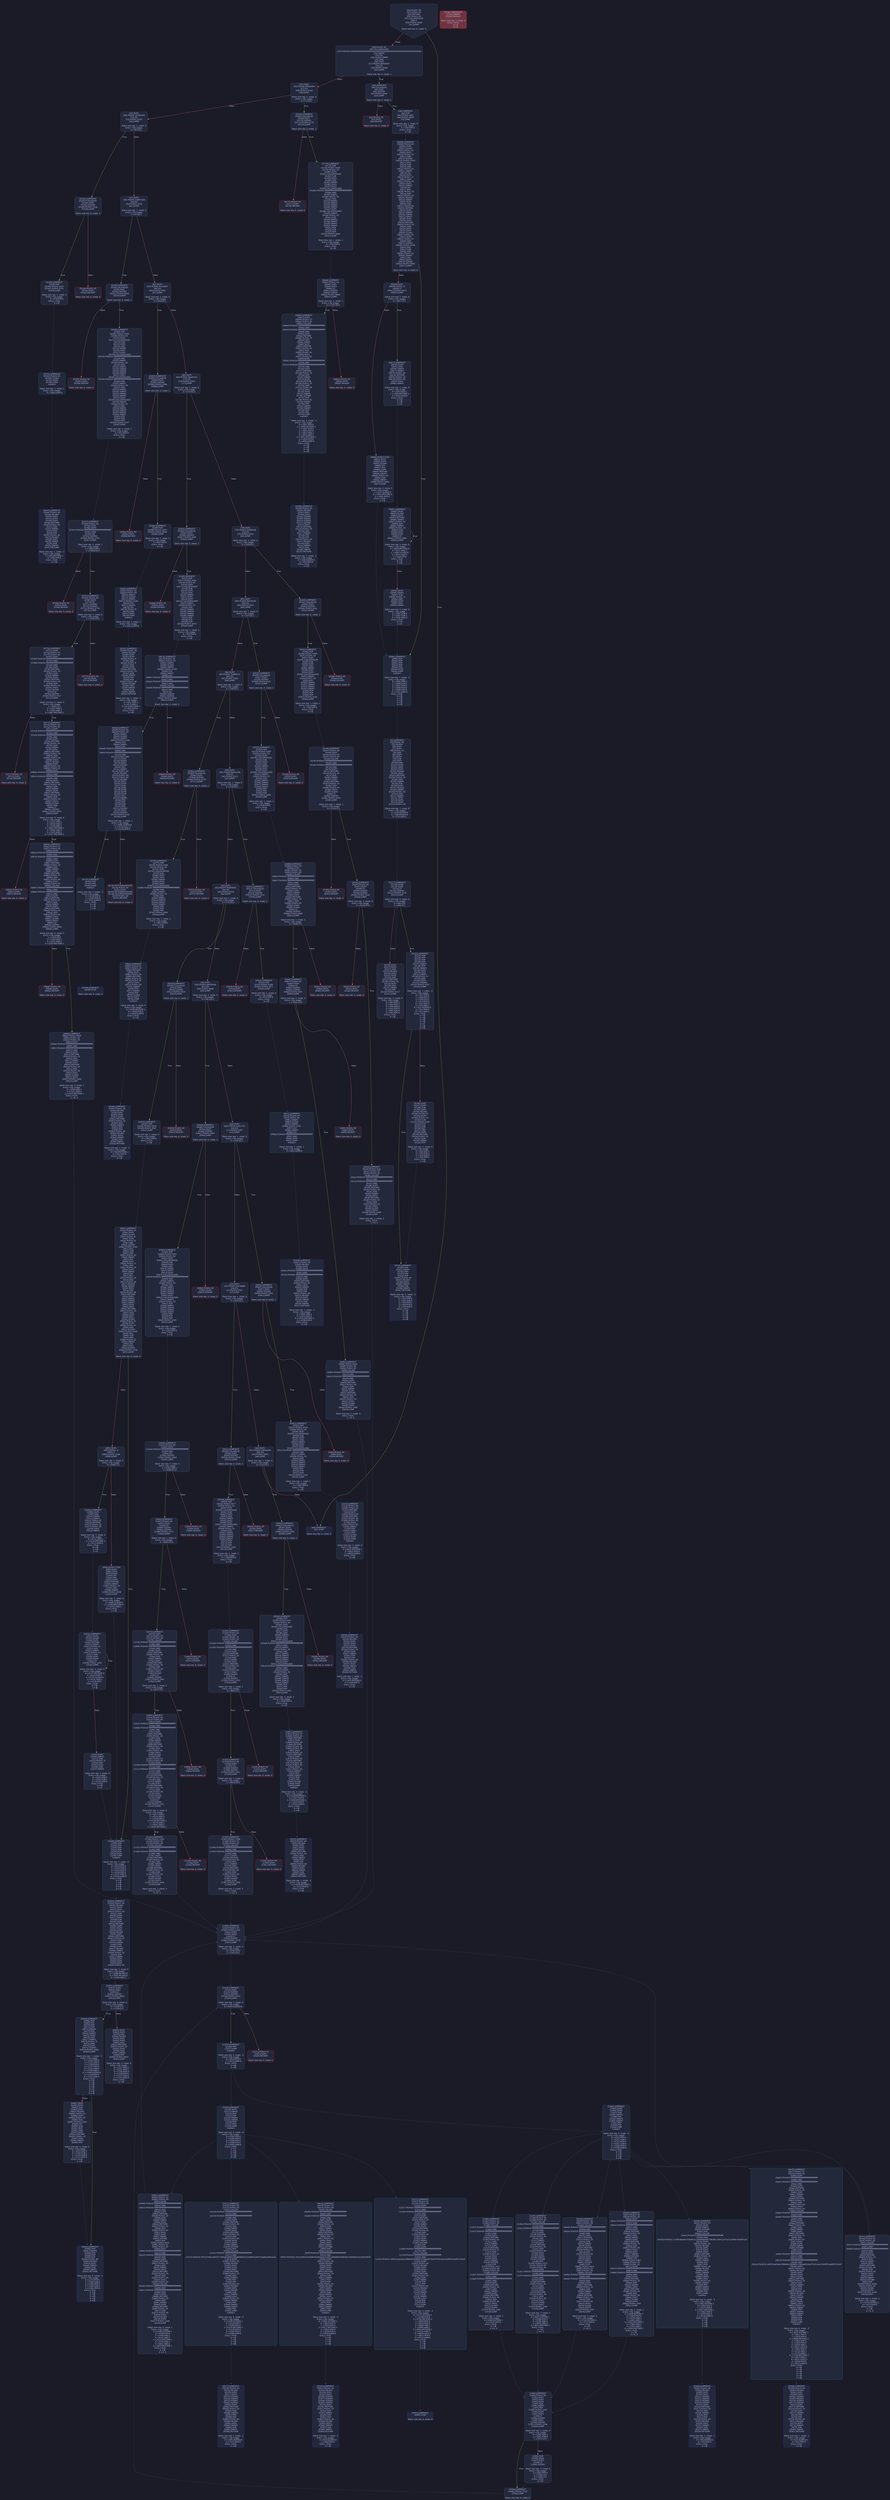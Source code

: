 digraph G {
    node [shape=box, style="filled, rounded", color="#565f89", fontcolor="#c0caf5", fontname="Helvetica", fillcolor="#24283b"];
    edge [color="#414868", fontcolor="#c0caf5", fontname="Helvetica"];
    bgcolor="#1a1b26";
    0 [ label = "[00] PUSH1 80
[02] PUSH1 40
[04] MSTORE
[05] PUSH1 04
[07] CALLDATASIZE
[08] LT
[09] PUSH2 00db
[0c] JUMPI

Stack size req: 0, sizeΔ: 0
" shape = invhouse]
    1 [ label = "[0d] PUSH1 00
[0f] CALLDATALOAD
[10] PUSH29 0100000000000000000000000000000000000000000000000000000000
[2e] SWAP1
[2f] DIV
[30] PUSH4 ffffffff
[35] AND
[36] DUP1
[37] PUSH4 06fdde03
[3c] EQ
[3d] PUSH2 00dd
[40] JUMPI

Stack size req: 0, sizeΔ: 1
"]
    2 [ label = "[41] DUP1
[42] PUSH4 095ea7b3
[47] EQ
[48] PUSH2 016d
[4b] JUMPI

Stack size req: 1, sizeΔ: 0
Entry->Op usage:
	0->71:EQ:1
"]
    3 [ label = "[4c] DUP1
[4d] PUSH4 18160ddd
[52] EQ
[53] PUSH2 01d2
[56] JUMPI

Stack size req: 1, sizeΔ: 0
Entry->Op usage:
	0->82:EQ:1
"]
    4 [ label = "[57] DUP1
[58] PUSH4 23b872dd
[5d] EQ
[5e] PUSH2 01fd
[61] JUMPI

Stack size req: 1, sizeΔ: 0
Entry->Op usage:
	0->93:EQ:1
"]
    5 [ label = "[62] DUP1
[63] PUSH4 313ce567
[68] EQ
[69] PUSH2 0282
[6c] JUMPI

Stack size req: 1, sizeΔ: 0
Entry->Op usage:
	0->104:EQ:1
"]
    6 [ label = "[6d] DUP1
[6e] PUSH4 3bed33ce
[73] EQ
[74] PUSH2 02b3
[77] JUMPI

Stack size req: 1, sizeΔ: 0
Entry->Op usage:
	0->115:EQ:1
"]
    7 [ label = "[78] DUP1
[79] PUSH4 42966c68
[7e] EQ
[7f] PUSH2 02e0
[82] JUMPI

Stack size req: 1, sizeΔ: 0
Entry->Op usage:
	0->126:EQ:1
"]
    8 [ label = "[83] DUP1
[84] PUSH4 6623fc46
[89] EQ
[8a] PUSH2 0325
[8d] JUMPI

Stack size req: 1, sizeΔ: 0
Entry->Op usage:
	0->137:EQ:1
"]
    9 [ label = "[8e] DUP1
[8f] PUSH4 70a08231
[94] EQ
[95] PUSH2 036a
[98] JUMPI

Stack size req: 1, sizeΔ: 0
Entry->Op usage:
	0->148:EQ:1
"]
    10 [ label = "[99] DUP1
[9a] PUSH4 8da5cb5b
[9f] EQ
[a0] PUSH2 03c1
[a3] JUMPI

Stack size req: 1, sizeΔ: 0
Entry->Op usage:
	0->159:EQ:1
"]
    11 [ label = "[a4] DUP1
[a5] PUSH4 95d89b41
[aa] EQ
[ab] PUSH2 0418
[ae] JUMPI

Stack size req: 1, sizeΔ: 0
Entry->Op usage:
	0->170:EQ:1
"]
    12 [ label = "[af] DUP1
[b0] PUSH4 a9059cbb
[b5] EQ
[b6] PUSH2 04a8
[b9] JUMPI

Stack size req: 1, sizeΔ: 0
Entry->Op usage:
	0->181:EQ:1
"]
    13 [ label = "[ba] DUP1
[bb] PUSH4 cd4217c1
[c0] EQ
[c1] PUSH2 04f5
[c4] JUMPI

Stack size req: 1, sizeΔ: 0
Entry->Op usage:
	0->192:EQ:1
"]
    14 [ label = "[c5] DUP1
[c6] PUSH4 d7a78db8
[cb] EQ
[cc] PUSH2 054c
[cf] JUMPI

Stack size req: 1, sizeΔ: 0
Entry->Op usage:
	0->203:EQ:1
"]
    15 [ label = "[d0] DUP1
[d1] PUSH4 dd62ed3e
[d6] EQ
[d7] PUSH2 0591
[da] JUMPI

Stack size req: 1, sizeΔ: 0
Entry->Op usage:
	0->214:EQ:1
"]
    16 [ label = "[db] JUMPDEST
[dc] STOP

Stack size req: 0, sizeΔ: 0
" color = "darkblue"]
    17 [ label = "[dd] JUMPDEST
[de] CALLVALUE
[df] DUP1
[e0] ISZERO
[e1] PUSH2 00e9
[e4] JUMPI

Stack size req: 0, sizeΔ: 1
"]
    18 [ label = "[e5] PUSH1 00
[e7] DUP1
[e8] REVERT

Stack size req: 0, sizeΔ: 0
" color = "red"]
    19 [ label = "[e9] JUMPDEST
[ea] POP
[eb] PUSH2 00f2
[ee] PUSH2 0608
[f1] JUMP

Stack size req: 1, sizeΔ: 0
Entry->Op usage:
	0->234:POP:0
Entry->Exit:
	0->😵
"]
    20 [ label = "[f2] JUMPDEST
[f3] PUSH1 40
[f5] MLOAD
[f6] DUP1
[f7] DUP1
[f8] PUSH1 20
[fa] ADD
[fb] DUP3
[fc] DUP2
[fd] SUB
[fe] DUP3
[ff] MSTORE
[0100] DUP4
[0101] DUP2
[0102] DUP2
[0103] MLOAD
[0104] DUP2
[0105] MSTORE
[0106] PUSH1 20
[0108] ADD
[0109] SWAP2
[010a] POP
[010b] DUP1
[010c] MLOAD
[010d] SWAP1
[010e] PUSH1 20
[0110] ADD
[0111] SWAP1
[0112] DUP1
[0113] DUP4
[0114] DUP4
[0115] PUSH1 00

Stack size req: 1, sizeΔ: 9
Entry->Op usage:
	0->259:MLOAD:0
	0->268:MLOAD:0
	0->272:ADD:1
"]
    21 [ label = "[0117] JUMPDEST
[0118] DUP4
[0119] DUP2
[011a] LT
[011b] ISZERO
[011c] PUSH2 0132
[011f] JUMPI

Stack size req: 4, sizeΔ: 0
Entry->Op usage:
	0->282:LT:0
	3->282:LT:1
"]
    22 [ label = "[0120] DUP1
[0121] DUP3
[0122] ADD
[0123] MLOAD
[0124] DUP2
[0125] DUP5
[0126] ADD
[0127] MSTORE
[0128] PUSH1 20
[012a] DUP2
[012b] ADD
[012c] SWAP1
[012d] POP
[012e] PUSH2 0117
[0131] JUMP

Stack size req: 3, sizeΔ: 0
Entry->Op usage:
	0->290:ADD:1
	0->294:ADD:1
	0->299:ADD:0
	0->301:POP:0
	1->290:ADD:0
	2->294:ADD:0
Entry->Exit:
	0->😵
"]
    23 [ label = "[0132] JUMPDEST
[0133] POP
[0134] POP
[0135] POP
[0136] POP
[0137] SWAP1
[0138] POP
[0139] SWAP1
[013a] DUP2
[013b] ADD
[013c] SWAP1
[013d] PUSH1 1f
[013f] AND
[0140] DUP1
[0141] ISZERO
[0142] PUSH2 015f
[0145] JUMPI

Stack size req: 7, sizeΔ: -5
Entry->Op usage:
	0->307:POP:0
	1->308:POP:0
	2->309:POP:0
	3->310:POP:0
	4->315:ADD:0
	4->319:AND:1
	4->321:ISZERO:0
	5->312:POP:0
	6->315:ADD:1
Entry->Exit:
	0->😵
	1->😵
	2->😵
	3->😵
	4->0
	5->😵
	6->😵
"]
    24 [ label = "[0146] DUP1
[0147] DUP3
[0148] SUB
[0149] DUP1
[014a] MLOAD
[014b] PUSH1 01
[014d] DUP4
[014e] PUSH1 20
[0150] SUB
[0151] PUSH2 0100
[0154] EXP
[0155] SUB
[0156] NOT
[0157] AND
[0158] DUP2
[0159] MSTORE
[015a] PUSH1 20
[015c] ADD
[015d] SWAP2
[015e] POP

Stack size req: 2, sizeΔ: 0
Entry->Op usage:
	0->328:SUB:1
	0->336:SUB:1
	1->328:SUB:0
	1->350:POP:0
Entry->Exit:
	1->😵
"]
    25 [ label = "[015f] JUMPDEST
[0160] POP
[0161] SWAP3
[0162] POP
[0163] POP
[0164] POP
[0165] PUSH1 40
[0167] MLOAD
[0168] DUP1
[0169] SWAP2
[016a] SUB
[016b] SWAP1
[016c] RETURN

Stack size req: 5, sizeΔ: -5
Entry->Op usage:
	0->352:POP:0
	1->362:SUB:0
	2->355:POP:0
	3->356:POP:0
	4->354:POP:0
Entry->Exit:
	0->😵
	1->😵
	2->😵
	3->😵
	4->😵
" color = "darkblue"]
    26 [ label = "[016d] JUMPDEST
[016e] CALLVALUE
[016f] DUP1
[0170] ISZERO
[0171] PUSH2 0179
[0174] JUMPI

Stack size req: 0, sizeΔ: 1
"]
    27 [ label = "[0175] PUSH1 00
[0177] DUP1
[0178] REVERT

Stack size req: 0, sizeΔ: 0
" color = "red"]
    28 [ label = "[0179] JUMPDEST
[017a] POP
[017b] PUSH2 01b8
[017e] PUSH1 04
[0180] DUP1
[0181] CALLDATASIZE
[0182] SUB
[0183] DUP2
[0184] ADD
[0185] SWAP1
[0186] DUP1
[0187] DUP1
[0188] CALLDATALOAD
[0189] PUSH20 ffffffffffffffffffffffffffffffffffffffff
[019e] AND
[019f] SWAP1
[01a0] PUSH1 20
[01a2] ADD
[01a3] SWAP1
[01a4] SWAP3
[01a5] SWAP2
[01a6] SWAP1
[01a7] DUP1
[01a8] CALLDATALOAD
[01a9] SWAP1
[01aa] PUSH1 20
[01ac] ADD
[01ad] SWAP1
[01ae] SWAP3
[01af] SWAP2
[01b0] SWAP1
[01b1] POP
[01b2] POP
[01b3] POP
[01b4] PUSH2 06a6
[01b7] JUMP

Stack size req: 1, sizeΔ: 2
Entry->Op usage:
	0->378:POP:0
Entry->Exit:
	0->😵
"]
    29 [ label = "[01b8] JUMPDEST
[01b9] PUSH1 40
[01bb] MLOAD
[01bc] DUP1
[01bd] DUP3
[01be] ISZERO
[01bf] ISZERO
[01c0] ISZERO
[01c1] ISZERO
[01c2] DUP2
[01c3] MSTORE
[01c4] PUSH1 20
[01c6] ADD
[01c7] SWAP2
[01c8] POP
[01c9] POP
[01ca] PUSH1 40
[01cc] MLOAD
[01cd] DUP1
[01ce] SWAP2
[01cf] SUB
[01d0] SWAP1
[01d1] RETURN

Stack size req: 1, sizeΔ: -1
Entry->Op usage:
	0->446:ISZERO:0
	0->456:POP:0
Entry->Exit:
	0->😵
" color = "darkblue"]
    30 [ label = "[01d2] JUMPDEST
[01d3] CALLVALUE
[01d4] DUP1
[01d5] ISZERO
[01d6] PUSH2 01de
[01d9] JUMPI

Stack size req: 0, sizeΔ: 1
"]
    31 [ label = "[01da] PUSH1 00
[01dc] DUP1
[01dd] REVERT

Stack size req: 0, sizeΔ: 0
" color = "red"]
    32 [ label = "[01de] JUMPDEST
[01df] POP
[01e0] PUSH2 01e7
[01e3] PUSH2 0741
[01e6] JUMP

Stack size req: 1, sizeΔ: 0
Entry->Op usage:
	0->479:POP:0
Entry->Exit:
	0->😵
"]
    33 [ label = "[01e7] JUMPDEST
[01e8] PUSH1 40
[01ea] MLOAD
[01eb] DUP1
[01ec] DUP3
[01ed] DUP2
[01ee] MSTORE
[01ef] PUSH1 20
[01f1] ADD
[01f2] SWAP2
[01f3] POP
[01f4] POP
[01f5] PUSH1 40
[01f7] MLOAD
[01f8] DUP1
[01f9] SWAP2
[01fa] SUB
[01fb] SWAP1
[01fc] RETURN

Stack size req: 1, sizeΔ: -1
Entry->Op usage:
	0->494:MSTORE:1
	0->499:POP:0
Entry->Exit:
	0->😵
" color = "darkblue"]
    34 [ label = "[01fd] JUMPDEST
[01fe] CALLVALUE
[01ff] DUP1
[0200] ISZERO
[0201] PUSH2 0209
[0204] JUMPI

Stack size req: 0, sizeΔ: 1
"]
    35 [ label = "[0205] PUSH1 00
[0207] DUP1
[0208] REVERT

Stack size req: 0, sizeΔ: 0
" color = "red"]
    36 [ label = "[0209] JUMPDEST
[020a] POP
[020b] PUSH2 0268
[020e] PUSH1 04
[0210] DUP1
[0211] CALLDATASIZE
[0212] SUB
[0213] DUP2
[0214] ADD
[0215] SWAP1
[0216] DUP1
[0217] DUP1
[0218] CALLDATALOAD
[0219] PUSH20 ffffffffffffffffffffffffffffffffffffffff
[022e] AND
[022f] SWAP1
[0230] PUSH1 20
[0232] ADD
[0233] SWAP1
[0234] SWAP3
[0235] SWAP2
[0236] SWAP1
[0237] DUP1
[0238] CALLDATALOAD
[0239] PUSH20 ffffffffffffffffffffffffffffffffffffffff
[024e] AND
[024f] SWAP1
[0250] PUSH1 20
[0252] ADD
[0253] SWAP1
[0254] SWAP3
[0255] SWAP2
[0256] SWAP1
[0257] DUP1
[0258] CALLDATALOAD
[0259] SWAP1
[025a] PUSH1 20
[025c] ADD
[025d] SWAP1
[025e] SWAP3
[025f] SWAP2
[0260] SWAP1
[0261] POP
[0262] POP
[0263] POP
[0264] PUSH2 0747
[0267] JUMP

Stack size req: 1, sizeΔ: 3
Entry->Op usage:
	0->522:POP:0
Entry->Exit:
	0->😵
"]
    37 [ label = "[0268] JUMPDEST
[0269] PUSH1 40
[026b] MLOAD
[026c] DUP1
[026d] DUP3
[026e] ISZERO
[026f] ISZERO
[0270] ISZERO
[0271] ISZERO
[0272] DUP2
[0273] MSTORE
[0274] PUSH1 20
[0276] ADD
[0277] SWAP2
[0278] POP
[0279] POP
[027a] PUSH1 40
[027c] MLOAD
[027d] DUP1
[027e] SWAP2
[027f] SUB
[0280] SWAP1
[0281] RETURN

Stack size req: 1, sizeΔ: -1
Entry->Op usage:
	0->622:ISZERO:0
	0->632:POP:0
Entry->Exit:
	0->😵
" color = "darkblue"]
    38 [ label = "[0282] JUMPDEST
[0283] CALLVALUE
[0284] DUP1
[0285] ISZERO
[0286] PUSH2 028e
[0289] JUMPI

Stack size req: 0, sizeΔ: 1
"]
    39 [ label = "[028a] PUSH1 00
[028c] DUP1
[028d] REVERT

Stack size req: 0, sizeΔ: 0
" color = "red"]
    40 [ label = "[028e] JUMPDEST
[028f] POP
[0290] PUSH2 0297
[0293] PUSH2 0b6b
[0296] JUMP

Stack size req: 1, sizeΔ: 0
Entry->Op usage:
	0->655:POP:0
Entry->Exit:
	0->😵
"]
    41 [ label = "[0297] JUMPDEST
[0298] PUSH1 40
[029a] MLOAD
[029b] DUP1
[029c] DUP3
[029d] PUSH1 ff
[029f] AND
[02a0] PUSH1 ff
[02a2] AND
[02a3] DUP2
[02a4] MSTORE
[02a5] PUSH1 20
[02a7] ADD
[02a8] SWAP2
[02a9] POP
[02aa] POP
[02ab] PUSH1 40
[02ad] MLOAD
[02ae] DUP1
[02af] SWAP2
[02b0] SUB
[02b1] SWAP1
[02b2] RETURN

Stack size req: 1, sizeΔ: -1
Entry->Op usage:
	0->671:AND:1
	0->674:AND:1
	0->676:MSTORE:1
	0->681:POP:0
Entry->Exit:
	0->😵
" color = "darkblue"]
    42 [ label = "[02b3] JUMPDEST
[02b4] CALLVALUE
[02b5] DUP1
[02b6] ISZERO
[02b7] PUSH2 02bf
[02ba] JUMPI

Stack size req: 0, sizeΔ: 1
"]
    43 [ label = "[02bb] PUSH1 00
[02bd] DUP1
[02be] REVERT

Stack size req: 0, sizeΔ: 0
" color = "red"]
    44 [ label = "[02bf] JUMPDEST
[02c0] POP
[02c1] PUSH2 02de
[02c4] PUSH1 04
[02c6] DUP1
[02c7] CALLDATASIZE
[02c8] SUB
[02c9] DUP2
[02ca] ADD
[02cb] SWAP1
[02cc] DUP1
[02cd] DUP1
[02ce] CALLDATALOAD
[02cf] SWAP1
[02d0] PUSH1 20
[02d2] ADD
[02d3] SWAP1
[02d4] SWAP3
[02d5] SWAP2
[02d6] SWAP1
[02d7] POP
[02d8] POP
[02d9] POP
[02da] PUSH2 0b7e
[02dd] JUMP

Stack size req: 1, sizeΔ: 1
Entry->Op usage:
	0->704:POP:0
Entry->Exit:
	0->😵
"]
    45 [ label = "[02de] JUMPDEST
[02df] STOP

Stack size req: 0, sizeΔ: 0
" color = "darkblue"]
    46 [ label = "[02e0] JUMPDEST
[02e1] CALLVALUE
[02e2] DUP1
[02e3] ISZERO
[02e4] PUSH2 02ec
[02e7] JUMPI

Stack size req: 0, sizeΔ: 1
"]
    47 [ label = "[02e8] PUSH1 00
[02ea] DUP1
[02eb] REVERT

Stack size req: 0, sizeΔ: 0
" color = "red"]
    48 [ label = "[02ec] JUMPDEST
[02ed] POP
[02ee] PUSH2 030b
[02f1] PUSH1 04
[02f3] DUP1
[02f4] CALLDATASIZE
[02f5] SUB
[02f6] DUP2
[02f7] ADD
[02f8] SWAP1
[02f9] DUP1
[02fa] DUP1
[02fb] CALLDATALOAD
[02fc] SWAP1
[02fd] PUSH1 20
[02ff] ADD
[0300] SWAP1
[0301] SWAP3
[0302] SWAP2
[0303] SWAP1
[0304] POP
[0305] POP
[0306] POP
[0307] PUSH2 0c46
[030a] JUMP

Stack size req: 1, sizeΔ: 1
Entry->Op usage:
	0->749:POP:0
Entry->Exit:
	0->😵
"]
    49 [ label = "[030b] JUMPDEST
[030c] PUSH1 40
[030e] MLOAD
[030f] DUP1
[0310] DUP3
[0311] ISZERO
[0312] ISZERO
[0313] ISZERO
[0314] ISZERO
[0315] DUP2
[0316] MSTORE
[0317] PUSH1 20
[0319] ADD
[031a] SWAP2
[031b] POP
[031c] POP
[031d] PUSH1 40
[031f] MLOAD
[0320] DUP1
[0321] SWAP2
[0322] SUB
[0323] SWAP1
[0324] RETURN

Stack size req: 1, sizeΔ: -1
Entry->Op usage:
	0->785:ISZERO:0
	0->795:POP:0
Entry->Exit:
	0->😵
" color = "darkblue"]
    50 [ label = "[0325] JUMPDEST
[0326] CALLVALUE
[0327] DUP1
[0328] ISZERO
[0329] PUSH2 0331
[032c] JUMPI

Stack size req: 0, sizeΔ: 1
"]
    51 [ label = "[032d] PUSH1 00
[032f] DUP1
[0330] REVERT

Stack size req: 0, sizeΔ: 0
" color = "red"]
    52 [ label = "[0331] JUMPDEST
[0332] POP
[0333] PUSH2 0350
[0336] PUSH1 04
[0338] DUP1
[0339] CALLDATASIZE
[033a] SUB
[033b] DUP2
[033c] ADD
[033d] SWAP1
[033e] DUP1
[033f] DUP1
[0340] CALLDATALOAD
[0341] SWAP1
[0342] PUSH1 20
[0344] ADD
[0345] SWAP1
[0346] SWAP3
[0347] SWAP2
[0348] SWAP1
[0349] POP
[034a] POP
[034b] POP
[034c] PUSH2 0d98
[034f] JUMP

Stack size req: 1, sizeΔ: 1
Entry->Op usage:
	0->818:POP:0
Entry->Exit:
	0->😵
"]
    53 [ label = "[0350] JUMPDEST
[0351] PUSH1 40
[0353] MLOAD
[0354] DUP1
[0355] DUP3
[0356] ISZERO
[0357] ISZERO
[0358] ISZERO
[0359] ISZERO
[035a] DUP2
[035b] MSTORE
[035c] PUSH1 20
[035e] ADD
[035f] SWAP2
[0360] POP
[0361] POP
[0362] PUSH1 40
[0364] MLOAD
[0365] DUP1
[0366] SWAP2
[0367] SUB
[0368] SWAP1
[0369] RETURN

Stack size req: 1, sizeΔ: -1
Entry->Op usage:
	0->854:ISZERO:0
	0->864:POP:0
Entry->Exit:
	0->😵
" color = "darkblue"]
    54 [ label = "[036a] JUMPDEST
[036b] CALLVALUE
[036c] DUP1
[036d] ISZERO
[036e] PUSH2 0376
[0371] JUMPI

Stack size req: 0, sizeΔ: 1
"]
    55 [ label = "[0372] PUSH1 00
[0374] DUP1
[0375] REVERT

Stack size req: 0, sizeΔ: 0
" color = "red"]
    56 [ label = "[0376] JUMPDEST
[0377] POP
[0378] PUSH2 03ab
[037b] PUSH1 04
[037d] DUP1
[037e] CALLDATASIZE
[037f] SUB
[0380] DUP2
[0381] ADD
[0382] SWAP1
[0383] DUP1
[0384] DUP1
[0385] CALLDATALOAD
[0386] PUSH20 ffffffffffffffffffffffffffffffffffffffff
[039b] AND
[039c] SWAP1
[039d] PUSH1 20
[039f] ADD
[03a0] SWAP1
[03a1] SWAP3
[03a2] SWAP2
[03a3] SWAP1
[03a4] POP
[03a5] POP
[03a6] POP
[03a7] PUSH2 0f64
[03aa] JUMP

Stack size req: 1, sizeΔ: 1
Entry->Op usage:
	0->887:POP:0
Entry->Exit:
	0->😵
"]
    57 [ label = "[03ab] JUMPDEST
[03ac] PUSH1 40
[03ae] MLOAD
[03af] DUP1
[03b0] DUP3
[03b1] DUP2
[03b2] MSTORE
[03b3] PUSH1 20
[03b5] ADD
[03b6] SWAP2
[03b7] POP
[03b8] POP
[03b9] PUSH1 40
[03bb] MLOAD
[03bc] DUP1
[03bd] SWAP2
[03be] SUB
[03bf] SWAP1
[03c0] RETURN

Stack size req: 1, sizeΔ: -1
Entry->Op usage:
	0->946:MSTORE:1
	0->951:POP:0
Entry->Exit:
	0->😵
" color = "darkblue"]
    58 [ label = "[03c1] JUMPDEST
[03c2] CALLVALUE
[03c3] DUP1
[03c4] ISZERO
[03c5] PUSH2 03cd
[03c8] JUMPI

Stack size req: 0, sizeΔ: 1
"]
    59 [ label = "[03c9] PUSH1 00
[03cb] DUP1
[03cc] REVERT

Stack size req: 0, sizeΔ: 0
" color = "red"]
    60 [ label = "[03cd] JUMPDEST
[03ce] POP
[03cf] PUSH2 03d6
[03d2] PUSH2 0f7c
[03d5] JUMP

Stack size req: 1, sizeΔ: 0
Entry->Op usage:
	0->974:POP:0
Entry->Exit:
	0->😵
"]
    61 [ label = "[03d6] JUMPDEST
[03d7] PUSH1 40
[03d9] MLOAD
[03da] DUP1
[03db] DUP3
[03dc] PUSH20 ffffffffffffffffffffffffffffffffffffffff
[03f1] AND
[03f2] PUSH20 ffffffffffffffffffffffffffffffffffffffff
[0407] AND
[0408] DUP2
[0409] MSTORE
[040a] PUSH1 20
[040c] ADD
[040d] SWAP2
[040e] POP
[040f] POP
[0410] PUSH1 40
[0412] MLOAD
[0413] DUP1
[0414] SWAP2
[0415] SUB
[0416] SWAP1
[0417] RETURN

Stack size req: 1, sizeΔ: -1
Entry->Op usage:
	0->1009:AND:1
	0->1031:AND:1
	0->1033:MSTORE:1
	0->1038:POP:0
Entry->Exit:
	0->😵
" color = "darkblue"]
    62 [ label = "[0418] JUMPDEST
[0419] CALLVALUE
[041a] DUP1
[041b] ISZERO
[041c] PUSH2 0424
[041f] JUMPI

Stack size req: 0, sizeΔ: 1
"]
    63 [ label = "[0420] PUSH1 00
[0422] DUP1
[0423] REVERT

Stack size req: 0, sizeΔ: 0
" color = "red"]
    64 [ label = "[0424] JUMPDEST
[0425] POP
[0426] PUSH2 042d
[0429] PUSH2 0fa2
[042c] JUMP

Stack size req: 1, sizeΔ: 0
Entry->Op usage:
	0->1061:POP:0
Entry->Exit:
	0->😵
"]
    65 [ label = "[042d] JUMPDEST
[042e] PUSH1 40
[0430] MLOAD
[0431] DUP1
[0432] DUP1
[0433] PUSH1 20
[0435] ADD
[0436] DUP3
[0437] DUP2
[0438] SUB
[0439] DUP3
[043a] MSTORE
[043b] DUP4
[043c] DUP2
[043d] DUP2
[043e] MLOAD
[043f] DUP2
[0440] MSTORE
[0441] PUSH1 20
[0443] ADD
[0444] SWAP2
[0445] POP
[0446] DUP1
[0447] MLOAD
[0448] SWAP1
[0449] PUSH1 20
[044b] ADD
[044c] SWAP1
[044d] DUP1
[044e] DUP4
[044f] DUP4
[0450] PUSH1 00

Stack size req: 1, sizeΔ: 9
Entry->Op usage:
	0->1086:MLOAD:0
	0->1095:MLOAD:0
	0->1099:ADD:1
"]
    66 [ label = "[0452] JUMPDEST
[0453] DUP4
[0454] DUP2
[0455] LT
[0456] ISZERO
[0457] PUSH2 046d
[045a] JUMPI

Stack size req: 4, sizeΔ: 0
Entry->Op usage:
	0->1109:LT:0
	3->1109:LT:1
"]
    67 [ label = "[045b] DUP1
[045c] DUP3
[045d] ADD
[045e] MLOAD
[045f] DUP2
[0460] DUP5
[0461] ADD
[0462] MSTORE
[0463] PUSH1 20
[0465] DUP2
[0466] ADD
[0467] SWAP1
[0468] POP
[0469] PUSH2 0452
[046c] JUMP

Stack size req: 3, sizeΔ: 0
Entry->Op usage:
	0->1117:ADD:1
	0->1121:ADD:1
	0->1126:ADD:0
	0->1128:POP:0
	1->1117:ADD:0
	2->1121:ADD:0
Entry->Exit:
	0->😵
"]
    68 [ label = "[046d] JUMPDEST
[046e] POP
[046f] POP
[0470] POP
[0471] POP
[0472] SWAP1
[0473] POP
[0474] SWAP1
[0475] DUP2
[0476] ADD
[0477] SWAP1
[0478] PUSH1 1f
[047a] AND
[047b] DUP1
[047c] ISZERO
[047d] PUSH2 049a
[0480] JUMPI

Stack size req: 7, sizeΔ: -5
Entry->Op usage:
	0->1134:POP:0
	1->1135:POP:0
	2->1136:POP:0
	3->1137:POP:0
	4->1142:ADD:0
	4->1146:AND:1
	4->1148:ISZERO:0
	5->1139:POP:0
	6->1142:ADD:1
Entry->Exit:
	0->😵
	1->😵
	2->😵
	3->😵
	4->0
	5->😵
	6->😵
"]
    69 [ label = "[0481] DUP1
[0482] DUP3
[0483] SUB
[0484] DUP1
[0485] MLOAD
[0486] PUSH1 01
[0488] DUP4
[0489] PUSH1 20
[048b] SUB
[048c] PUSH2 0100
[048f] EXP
[0490] SUB
[0491] NOT
[0492] AND
[0493] DUP2
[0494] MSTORE
[0495] PUSH1 20
[0497] ADD
[0498] SWAP2
[0499] POP

Stack size req: 2, sizeΔ: 0
Entry->Op usage:
	0->1155:SUB:1
	0->1163:SUB:1
	1->1155:SUB:0
	1->1177:POP:0
Entry->Exit:
	1->😵
"]
    70 [ label = "[049a] JUMPDEST
[049b] POP
[049c] SWAP3
[049d] POP
[049e] POP
[049f] POP
[04a0] PUSH1 40
[04a2] MLOAD
[04a3] DUP1
[04a4] SWAP2
[04a5] SUB
[04a6] SWAP1
[04a7] RETURN

Stack size req: 5, sizeΔ: -5
Entry->Op usage:
	0->1179:POP:0
	1->1189:SUB:0
	2->1182:POP:0
	3->1183:POP:0
	4->1181:POP:0
Entry->Exit:
	0->😵
	1->😵
	2->😵
	3->😵
	4->😵
" color = "darkblue"]
    71 [ label = "[04a8] JUMPDEST
[04a9] CALLVALUE
[04aa] DUP1
[04ab] ISZERO
[04ac] PUSH2 04b4
[04af] JUMPI

Stack size req: 0, sizeΔ: 1
"]
    72 [ label = "[04b0] PUSH1 00
[04b2] DUP1
[04b3] REVERT

Stack size req: 0, sizeΔ: 0
" color = "red"]
    73 [ label = "[04b4] JUMPDEST
[04b5] POP
[04b6] PUSH2 04f3
[04b9] PUSH1 04
[04bb] DUP1
[04bc] CALLDATASIZE
[04bd] SUB
[04be] DUP2
[04bf] ADD
[04c0] SWAP1
[04c1] DUP1
[04c2] DUP1
[04c3] CALLDATALOAD
[04c4] PUSH20 ffffffffffffffffffffffffffffffffffffffff
[04d9] AND
[04da] SWAP1
[04db] PUSH1 20
[04dd] ADD
[04de] SWAP1
[04df] SWAP3
[04e0] SWAP2
[04e1] SWAP1
[04e2] DUP1
[04e3] CALLDATALOAD
[04e4] SWAP1
[04e5] PUSH1 20
[04e7] ADD
[04e8] SWAP1
[04e9] SWAP3
[04ea] SWAP2
[04eb] SWAP1
[04ec] POP
[04ed] POP
[04ee] POP
[04ef] PUSH2 1040
[04f2] JUMP

Stack size req: 1, sizeΔ: 2
Entry->Op usage:
	0->1205:POP:0
Entry->Exit:
	0->😵
"]
    74 [ label = "[04f3] JUMPDEST
[04f4] STOP

Stack size req: 0, sizeΔ: 0
" color = "darkblue"]
    75 [ label = "[04f5] JUMPDEST
[04f6] CALLVALUE
[04f7] DUP1
[04f8] ISZERO
[04f9] PUSH2 0501
[04fc] JUMPI

Stack size req: 0, sizeΔ: 1
"]
    76 [ label = "[04fd] PUSH1 00
[04ff] DUP1
[0500] REVERT

Stack size req: 0, sizeΔ: 0
" color = "red"]
    77 [ label = "[0501] JUMPDEST
[0502] POP
[0503] PUSH2 0536
[0506] PUSH1 04
[0508] DUP1
[0509] CALLDATASIZE
[050a] SUB
[050b] DUP2
[050c] ADD
[050d] SWAP1
[050e] DUP1
[050f] DUP1
[0510] CALLDATALOAD
[0511] PUSH20 ffffffffffffffffffffffffffffffffffffffff
[0526] AND
[0527] SWAP1
[0528] PUSH1 20
[052a] ADD
[052b] SWAP1
[052c] SWAP3
[052d] SWAP2
[052e] SWAP1
[052f] POP
[0530] POP
[0531] POP
[0532] PUSH2 12cd
[0535] JUMP

Stack size req: 1, sizeΔ: 1
Entry->Op usage:
	0->1282:POP:0
Entry->Exit:
	0->😵
"]
    78 [ label = "[0536] JUMPDEST
[0537] PUSH1 40
[0539] MLOAD
[053a] DUP1
[053b] DUP3
[053c] DUP2
[053d] MSTORE
[053e] PUSH1 20
[0540] ADD
[0541] SWAP2
[0542] POP
[0543] POP
[0544] PUSH1 40
[0546] MLOAD
[0547] DUP1
[0548] SWAP2
[0549] SUB
[054a] SWAP1
[054b] RETURN

Stack size req: 1, sizeΔ: -1
Entry->Op usage:
	0->1341:MSTORE:1
	0->1346:POP:0
Entry->Exit:
	0->😵
" color = "darkblue"]
    79 [ label = "[054c] JUMPDEST
[054d] CALLVALUE
[054e] DUP1
[054f] ISZERO
[0550] PUSH2 0558
[0553] JUMPI

Stack size req: 0, sizeΔ: 1
"]
    80 [ label = "[0554] PUSH1 00
[0556] DUP1
[0557] REVERT

Stack size req: 0, sizeΔ: 0
" color = "red"]
    81 [ label = "[0558] JUMPDEST
[0559] POP
[055a] PUSH2 0577
[055d] PUSH1 04
[055f] DUP1
[0560] CALLDATASIZE
[0561] SUB
[0562] DUP2
[0563] ADD
[0564] SWAP1
[0565] DUP1
[0566] DUP1
[0567] CALLDATALOAD
[0568] SWAP1
[0569] PUSH1 20
[056b] ADD
[056c] SWAP1
[056d] SWAP3
[056e] SWAP2
[056f] SWAP1
[0570] POP
[0571] POP
[0572] POP
[0573] PUSH2 12e5
[0576] JUMP

Stack size req: 1, sizeΔ: 1
Entry->Op usage:
	0->1369:POP:0
Entry->Exit:
	0->😵
"]
    82 [ label = "[0577] JUMPDEST
[0578] PUSH1 40
[057a] MLOAD
[057b] DUP1
[057c] DUP3
[057d] ISZERO
[057e] ISZERO
[057f] ISZERO
[0580] ISZERO
[0581] DUP2
[0582] MSTORE
[0583] PUSH1 20
[0585] ADD
[0586] SWAP2
[0587] POP
[0588] POP
[0589] PUSH1 40
[058b] MLOAD
[058c] DUP1
[058d] SWAP2
[058e] SUB
[058f] SWAP1
[0590] RETURN

Stack size req: 1, sizeΔ: -1
Entry->Op usage:
	0->1405:ISZERO:0
	0->1415:POP:0
Entry->Exit:
	0->😵
" color = "darkblue"]
    83 [ label = "[0591] JUMPDEST
[0592] CALLVALUE
[0593] DUP1
[0594] ISZERO
[0595] PUSH2 059d
[0598] JUMPI

Stack size req: 0, sizeΔ: 1
"]
    84 [ label = "[0599] PUSH1 00
[059b] DUP1
[059c] REVERT

Stack size req: 0, sizeΔ: 0
" color = "red"]
    85 [ label = "[059d] JUMPDEST
[059e] POP
[059f] PUSH2 05f2
[05a2] PUSH1 04
[05a4] DUP1
[05a5] CALLDATASIZE
[05a6] SUB
[05a7] DUP2
[05a8] ADD
[05a9] SWAP1
[05aa] DUP1
[05ab] DUP1
[05ac] CALLDATALOAD
[05ad] PUSH20 ffffffffffffffffffffffffffffffffffffffff
[05c2] AND
[05c3] SWAP1
[05c4] PUSH1 20
[05c6] ADD
[05c7] SWAP1
[05c8] SWAP3
[05c9] SWAP2
[05ca] SWAP1
[05cb] DUP1
[05cc] CALLDATALOAD
[05cd] PUSH20 ffffffffffffffffffffffffffffffffffffffff
[05e2] AND
[05e3] SWAP1
[05e4] PUSH1 20
[05e6] ADD
[05e7] SWAP1
[05e8] SWAP3
[05e9] SWAP2
[05ea] SWAP1
[05eb] POP
[05ec] POP
[05ed] POP
[05ee] PUSH2 14b1
[05f1] JUMP

Stack size req: 1, sizeΔ: 2
Entry->Op usage:
	0->1438:POP:0
Entry->Exit:
	0->😵
"]
    86 [ label = "[05f2] JUMPDEST
[05f3] PUSH1 40
[05f5] MLOAD
[05f6] DUP1
[05f7] DUP3
[05f8] DUP2
[05f9] MSTORE
[05fa] PUSH1 20
[05fc] ADD
[05fd] SWAP2
[05fe] POP
[05ff] POP
[0600] PUSH1 40
[0602] MLOAD
[0603] DUP1
[0604] SWAP2
[0605] SUB
[0606] SWAP1
[0607] RETURN

Stack size req: 1, sizeΔ: -1
Entry->Op usage:
	0->1529:MSTORE:1
	0->1534:POP:0
Entry->Exit:
	0->😵
" color = "darkblue"]
    87 [ label = "[0608] JUMPDEST
[0609] PUSH1 00
[060b] DUP1
[060c] SLOAD
[060d] PUSH1 01
[060f] DUP2
[0610] PUSH1 01
[0612] AND
[0613] ISZERO
[0614] PUSH2 0100
[0617] MUL
[0618] SUB
[0619] AND
[061a] PUSH1 02
[061c] SWAP1
[061d] DIV
[061e] DUP1
[061f] PUSH1 1f
[0621] ADD
[0622] PUSH1 20
[0624] DUP1
[0625] SWAP2
[0626] DIV
[0627] MUL
[0628] PUSH1 20
[062a] ADD
[062b] PUSH1 40
[062d] MLOAD
[062e] SWAP1
[062f] DUP2
[0630] ADD
[0631] PUSH1 40
[0633] MSTORE
[0634] DUP1
[0635] SWAP3
[0636] SWAP2
[0637] SWAP1
[0638] DUP2
[0639] DUP2
[063a] MSTORE
[063b] PUSH1 20
[063d] ADD
[063e] DUP3
[063f] DUP1
[0640] SLOAD
[0641] PUSH1 01
[0643] DUP2
[0644] PUSH1 01
[0646] AND
[0647] ISZERO
[0648] PUSH2 0100
[064b] MUL
[064c] SUB
[064d] AND
[064e] PUSH1 02
[0650] SWAP1
[0651] DIV
[0652] DUP1
[0653] ISZERO
[0654] PUSH2 069e
[0657] JUMPI

Stack size req: 0, sizeΔ: 6
"]
    88 [ label = "[0658] DUP1
[0659] PUSH1 1f
[065b] LT
[065c] PUSH2 0673
[065f] JUMPI

Stack size req: 1, sizeΔ: 0
Entry->Op usage:
	0->1627:LT:1
"]
    89 [ label = "[0660] PUSH2 0100
[0663] DUP1
[0664] DUP4
[0665] SLOAD
[0666] DIV
[0667] MUL
[0668] DUP4
[0669] MSTORE
[066a] SWAP2
[066b] PUSH1 20
[066d] ADD
[066e] SWAP2
[066f] PUSH2 069e
[0672] JUMP

Stack size req: 3, sizeΔ: 0
Entry->Op usage:
	1->1637:SLOAD:0
	2->1641:MSTORE:0
	2->1645:ADD:1
Entry->Exit:
	2->😵
"]
    90 [ label = "[0673] JUMPDEST
[0674] DUP3
[0675] ADD
[0676] SWAP2
[0677] SWAP1
[0678] PUSH1 00
[067a] MSTORE
[067b] PUSH1 20
[067d] PUSH1 00
[067f] SHA3
[0680] SWAP1

Stack size req: 3, sizeΔ: 0
Entry->Op usage:
	0->1653:ADD:1
	1->1658:MSTORE:1
	2->1653:ADD:0
Entry->Exit:
	0->😵
	1->😵
	2->0
"]
    91 [ label = "[0681] JUMPDEST
[0682] DUP2
[0683] SLOAD
[0684] DUP2
[0685] MSTORE
[0686] SWAP1
[0687] PUSH1 01
[0689] ADD
[068a] SWAP1
[068b] PUSH1 20
[068d] ADD
[068e] DUP1
[068f] DUP4
[0690] GT
[0691] PUSH2 0681
[0694] JUMPI

Stack size req: 3, sizeΔ: 0
Entry->Op usage:
	0->1669:MSTORE:0
	0->1677:ADD:1
	1->1667:SLOAD:0
	1->1673:ADD:1
	2->1680:GT:0
Entry->Exit:
	0->😵
	1->😵
"]
    92 [ label = "[0695] DUP3
[0696] SWAP1
[0697] SUB
[0698] PUSH1 1f
[069a] AND
[069b] DUP3
[069c] ADD
[069d] SWAP2

Stack size req: 3, sizeΔ: 0
Entry->Op usage:
	0->1687:SUB:0
	2->1687:SUB:1
	2->1692:ADD:0
Entry->Exit:
	0->😵
	2->0
"]
    93 [ label = "[069e] JUMPDEST
[069f] POP
[06a0] POP
[06a1] POP
[06a2] POP
[06a3] POP
[06a4] DUP2
[06a5] JUMP
Indirect!

Stack size req: 7, sizeΔ: -5
Entry->Op usage:
	0->1695:POP:0
	1->1696:POP:0
	2->1697:POP:0
	3->1698:POP:0
	4->1699:POP:0
	6->1701:JUMP:0
Entry->Exit:
	0->😵
	1->😵
	2->😵
	3->😵
	4->😵
" color = "teal"]
    94 [ label = "[06a6] JUMPDEST
[06a7] PUSH1 00
[06a9] DUP1
[06aa] DUP3
[06ab] GT
[06ac] ISZERO
[06ad] ISZERO
[06ae] PUSH2 06b6
[06b1] JUMPI

Stack size req: 1, sizeΔ: 1
Entry->Op usage:
	0->1707:GT:0
"]
    95 [ label = "[06b2] PUSH1 00
[06b4] DUP1
[06b5] REVERT

Stack size req: 0, sizeΔ: 0
" color = "red"]
    96 [ label = "[06b6] JUMPDEST
[06b7] DUP2
[06b8] PUSH1 07
[06ba] PUSH1 00
[06bc] CALLER
[06bd] PUSH20 ffffffffffffffffffffffffffffffffffffffff
[06d2] AND
[06d3] PUSH20 ffffffffffffffffffffffffffffffffffffffff
[06e8] AND
[06e9] DUP2
[06ea] MSTORE
[06eb] PUSH1 20
[06ed] ADD
[06ee] SWAP1
[06ef] DUP2
[06f0] MSTORE
[06f1] PUSH1 20
[06f3] ADD
[06f4] PUSH1 00
[06f6] SHA3
[06f7] PUSH1 00
[06f9] DUP6
[06fa] PUSH20 ffffffffffffffffffffffffffffffffffffffff
[070f] AND
[0710] PUSH20 ffffffffffffffffffffffffffffffffffffffff
[0725] AND
[0726] DUP2
[0727] MSTORE
[0728] PUSH1 20
[072a] ADD
[072b] SWAP1
[072c] DUP2
[072d] MSTORE
[072e] PUSH1 20
[0730] ADD
[0731] PUSH1 00
[0733] SHA3
[0734] DUP2
[0735] SWAP1
[0736] SSTORE
[0737] POP
[0738] PUSH1 01
[073a] SWAP1
[073b] POP
[073c] SWAP3
[073d] SWAP2
[073e] POP
[073f] POP
[0740] JUMP
Indirect!

Stack size req: 4, sizeΔ: -3
Entry->Op usage:
	0->1851:POP:0
	1->1846:SSTORE:1
	1->1847:POP:0
	1->1855:POP:0
	2->1807:AND:1
	2->1829:AND:1
	2->1831:MSTORE:1
	2->1854:POP:0
	3->1856:JUMP:0
Entry->Exit:
	0->😵
	1->😵
	2->😵
	3->😵
" color = "teal"]
    97 [ label = "[0741] JUMPDEST
[0742] PUSH1 03
[0744] SLOAD
[0745] DUP2
[0746] JUMP
Indirect!

Stack size req: 1, sizeΔ: 1
Entry->Op usage:
	0->1862:JUMP:0
" color = "teal"]
    98 [ label = "[0747] JUMPDEST
[0748] PUSH1 00
[074a] DUP1
[074b] DUP4
[074c] PUSH20 ffffffffffffffffffffffffffffffffffffffff
[0761] AND
[0762] EQ
[0763] ISZERO
[0764] PUSH2 076c
[0767] JUMPI

Stack size req: 2, sizeΔ: 1
Entry->Op usage:
	1->1889:AND:1
	1->1890:EQ:0
"]
    99 [ label = "[0768] PUSH1 00
[076a] DUP1
[076b] REVERT

Stack size req: 0, sizeΔ: 0
" color = "red"]
    100 [ label = "[076c] JUMPDEST
[076d] PUSH1 00
[076f] DUP3
[0770] GT
[0771] ISZERO
[0772] ISZERO
[0773] PUSH2 077b
[0776] JUMPI

Stack size req: 2, sizeΔ: 0
Entry->Op usage:
	1->1904:GT:0
"]
    101 [ label = "[0777] PUSH1 00
[0779] DUP1
[077a] REVERT

Stack size req: 0, sizeΔ: 0
" color = "red"]
    102 [ label = "[077b] JUMPDEST
[077c] DUP2
[077d] PUSH1 05
[077f] PUSH1 00
[0781] DUP7
[0782] PUSH20 ffffffffffffffffffffffffffffffffffffffff
[0797] AND
[0798] PUSH20 ffffffffffffffffffffffffffffffffffffffff
[07ad] AND
[07ae] DUP2
[07af] MSTORE
[07b0] PUSH1 20
[07b2] ADD
[07b3] SWAP1
[07b4] DUP2
[07b5] MSTORE
[07b6] PUSH1 20
[07b8] ADD
[07b9] PUSH1 00
[07bb] SHA3
[07bc] SLOAD
[07bd] LT
[07be] ISZERO
[07bf] PUSH2 07c7
[07c2] JUMPI

Stack size req: 4, sizeΔ: 0
Entry->Op usage:
	1->1981:LT:1
	3->1943:AND:1
	3->1965:AND:1
	3->1967:MSTORE:1
"]
    103 [ label = "[07c3] PUSH1 00
[07c5] DUP1
[07c6] REVERT

Stack size req: 0, sizeΔ: 0
" color = "red"]
    104 [ label = "[07c7] JUMPDEST
[07c8] PUSH1 05
[07ca] PUSH1 00
[07cc] DUP5
[07cd] PUSH20 ffffffffffffffffffffffffffffffffffffffff
[07e2] AND
[07e3] PUSH20 ffffffffffffffffffffffffffffffffffffffff
[07f8] AND
[07f9] DUP2
[07fa] MSTORE
[07fb] PUSH1 20
[07fd] ADD
[07fe] SWAP1
[07ff] DUP2
[0800] MSTORE
[0801] PUSH1 20
[0803] ADD
[0804] PUSH1 00
[0806] SHA3
[0807] SLOAD
[0808] DUP3
[0809] PUSH1 05
[080b] PUSH1 00
[080d] DUP7
[080e] PUSH20 ffffffffffffffffffffffffffffffffffffffff
[0823] AND
[0824] PUSH20 ffffffffffffffffffffffffffffffffffffffff
[0839] AND
[083a] DUP2
[083b] MSTORE
[083c] PUSH1 20
[083e] ADD
[083f] SWAP1
[0840] DUP2
[0841] MSTORE
[0842] PUSH1 20
[0844] ADD
[0845] PUSH1 00
[0847] SHA3
[0848] SLOAD
[0849] ADD
[084a] LT
[084b] ISZERO
[084c] PUSH2 0854
[084f] JUMPI

Stack size req: 3, sizeΔ: 0
Entry->Op usage:
	1->2121:ADD:1
	2->2018:AND:1
	2->2040:AND:1
	2->2042:MSTORE:1
	2->2083:AND:1
	2->2105:AND:1
	2->2107:MSTORE:1
"]
    105 [ label = "[0850] PUSH1 00
[0852] DUP1
[0853] REVERT

Stack size req: 0, sizeΔ: 0
" color = "red"]
    106 [ label = "[0854] JUMPDEST
[0855] PUSH1 07
[0857] PUSH1 00
[0859] DUP6
[085a] PUSH20 ffffffffffffffffffffffffffffffffffffffff
[086f] AND
[0870] PUSH20 ffffffffffffffffffffffffffffffffffffffff
[0885] AND
[0886] DUP2
[0887] MSTORE
[0888] PUSH1 20
[088a] ADD
[088b] SWAP1
[088c] DUP2
[088d] MSTORE
[088e] PUSH1 20
[0890] ADD
[0891] PUSH1 00
[0893] SHA3
[0894] PUSH1 00
[0896] CALLER
[0897] PUSH20 ffffffffffffffffffffffffffffffffffffffff
[08ac] AND
[08ad] PUSH20 ffffffffffffffffffffffffffffffffffffffff
[08c2] AND
[08c3] DUP2
[08c4] MSTORE
[08c5] PUSH1 20
[08c7] ADD
[08c8] SWAP1
[08c9] DUP2
[08ca] MSTORE
[08cb] PUSH1 20
[08cd] ADD
[08ce] PUSH1 00
[08d0] SHA3
[08d1] SLOAD
[08d2] DUP3
[08d3] GT
[08d4] ISZERO
[08d5] PUSH2 08dd
[08d8] JUMPI

Stack size req: 4, sizeΔ: 0
Entry->Op usage:
	1->2259:GT:0
	3->2159:AND:1
	3->2181:AND:1
	3->2183:MSTORE:1
"]
    107 [ label = "[08d9] PUSH1 00
[08db] DUP1
[08dc] REVERT

Stack size req: 0, sizeΔ: 0
" color = "red"]
    108 [ label = "[08dd] JUMPDEST
[08de] PUSH2 0926
[08e1] PUSH1 05
[08e3] PUSH1 00
[08e5] DUP7
[08e6] PUSH20 ffffffffffffffffffffffffffffffffffffffff
[08fb] AND
[08fc] PUSH20 ffffffffffffffffffffffffffffffffffffffff
[0911] AND
[0912] DUP2
[0913] MSTORE
[0914] PUSH1 20
[0916] ADD
[0917] SWAP1
[0918] DUP2
[0919] MSTORE
[091a] PUSH1 20
[091c] ADD
[091d] PUSH1 00
[091f] SHA3
[0920] SLOAD
[0921] DUP4
[0922] PUSH2 14d6
[0925] JUMP

Stack size req: 4, sizeΔ: 3
Entry->Op usage:
	3->2299:AND:1
	3->2321:AND:1
	3->2323:MSTORE:1
Entry->Exit:
	1->0, 4
"]
    109 [ label = "[0926] JUMPDEST
[0927] PUSH1 05
[0929] PUSH1 00
[092b] DUP7
[092c] PUSH20 ffffffffffffffffffffffffffffffffffffffff
[0941] AND
[0942] PUSH20 ffffffffffffffffffffffffffffffffffffffff
[0957] AND
[0958] DUP2
[0959] MSTORE
[095a] PUSH1 20
[095c] ADD
[095d] SWAP1
[095e] DUP2
[095f] MSTORE
[0960] PUSH1 20
[0962] ADD
[0963] PUSH1 00
[0965] SHA3
[0966] DUP2
[0967] SWAP1
[0968] SSTORE
[0969] POP
[096a] PUSH2 09b2
[096d] PUSH1 05
[096f] PUSH1 00
[0971] DUP6
[0972] PUSH20 ffffffffffffffffffffffffffffffffffffffff
[0987] AND
[0988] PUSH20 ffffffffffffffffffffffffffffffffffffffff
[099d] AND
[099e] DUP2
[099f] MSTORE
[09a0] PUSH1 20
[09a2] ADD
[09a3] SWAP1
[09a4] DUP2
[09a5] MSTORE
[09a6] PUSH1 20
[09a8] ADD
[09a9] PUSH1 00
[09ab] SHA3
[09ac] SLOAD
[09ad] DUP4
[09ae] PUSH2 14ef
[09b1] JUMP

Stack size req: 5, sizeΔ: 2
Entry->Op usage:
	0->2408:SSTORE:1
	0->2409:POP:0
	3->2439:AND:1
	3->2461:AND:1
	3->2463:MSTORE:1
	4->2369:AND:1
	4->2391:AND:1
	4->2393:MSTORE:1
Entry->Exit:
	0->😵
	2->0, 4
"]
    110 [ label = "[09b2] JUMPDEST
[09b3] PUSH1 05
[09b5] PUSH1 00
[09b7] DUP6
[09b8] PUSH20 ffffffffffffffffffffffffffffffffffffffff
[09cd] AND
[09ce] PUSH20 ffffffffffffffffffffffffffffffffffffffff
[09e3] AND
[09e4] DUP2
[09e5] MSTORE
[09e6] PUSH1 20
[09e8] ADD
[09e9] SWAP1
[09ea] DUP2
[09eb] MSTORE
[09ec] PUSH1 20
[09ee] ADD
[09ef] PUSH1 00
[09f1] SHA3
[09f2] DUP2
[09f3] SWAP1
[09f4] SSTORE
[09f5] POP
[09f6] PUSH2 0a7b
[09f9] PUSH1 07
[09fb] PUSH1 00
[09fd] DUP7
[09fe] PUSH20 ffffffffffffffffffffffffffffffffffffffff
[0a13] AND
[0a14] PUSH20 ffffffffffffffffffffffffffffffffffffffff
[0a29] AND
[0a2a] DUP2
[0a2b] MSTORE
[0a2c] PUSH1 20
[0a2e] ADD
[0a2f] SWAP1
[0a30] DUP2
[0a31] MSTORE
[0a32] PUSH1 20
[0a34] ADD
[0a35] PUSH1 00
[0a37] SHA3
[0a38] PUSH1 00
[0a3a] CALLER
[0a3b] PUSH20 ffffffffffffffffffffffffffffffffffffffff
[0a50] AND
[0a51] PUSH20 ffffffffffffffffffffffffffffffffffffffff
[0a66] AND
[0a67] DUP2
[0a68] MSTORE
[0a69] PUSH1 20
[0a6b] ADD
[0a6c] SWAP1
[0a6d] DUP2
[0a6e] MSTORE
[0a6f] PUSH1 20
[0a71] ADD
[0a72] PUSH1 00
[0a74] SHA3
[0a75] SLOAD
[0a76] DUP4
[0a77] PUSH2 14d6
[0a7a] JUMP

Stack size req: 5, sizeΔ: 2
Entry->Op usage:
	0->2548:SSTORE:1
	0->2549:POP:0
	3->2509:AND:1
	3->2531:AND:1
	3->2533:MSTORE:1
	4->2579:AND:1
	4->2601:AND:1
	4->2603:MSTORE:1
Entry->Exit:
	0->😵
	2->0, 4
"]
    111 [ label = "[0a7b] JUMPDEST
[0a7c] PUSH1 07
[0a7e] PUSH1 00
[0a80] DUP7
[0a81] PUSH20 ffffffffffffffffffffffffffffffffffffffff
[0a96] AND
[0a97] PUSH20 ffffffffffffffffffffffffffffffffffffffff
[0aac] AND
[0aad] DUP2
[0aae] MSTORE
[0aaf] PUSH1 20
[0ab1] ADD
[0ab2] SWAP1
[0ab3] DUP2
[0ab4] MSTORE
[0ab5] PUSH1 20
[0ab7] ADD
[0ab8] PUSH1 00
[0aba] SHA3
[0abb] PUSH1 00
[0abd] CALLER
[0abe] PUSH20 ffffffffffffffffffffffffffffffffffffffff
[0ad3] AND
[0ad4] PUSH20 ffffffffffffffffffffffffffffffffffffffff
[0ae9] AND
[0aea] DUP2
[0aeb] MSTORE
[0aec] PUSH1 20
[0aee] ADD
[0aef] SWAP1
[0af0] DUP2
[0af1] MSTORE
[0af2] PUSH1 20
[0af4] ADD
[0af5] PUSH1 00
[0af7] SHA3
[0af8] DUP2
[0af9] SWAP1
[0afa] SSTORE
[0afb] POP
[0afc] DUP3
[0afd] PUSH20 ffffffffffffffffffffffffffffffffffffffff
[0b12] AND
[0b13] DUP5
[0b14] PUSH20 ffffffffffffffffffffffffffffffffffffffff
[0b29] AND
[0b2a] PUSH32 ddf252ad1be2c89b69c2b068fc378daa952ba7f163c4a11628f55a4df523b3ef
[0b4b] DUP5
[0b4c] PUSH1 40
[0b4e] MLOAD
[0b4f] DUP1
[0b50] DUP3
[0b51] DUP2
[0b52] MSTORE
[0b53] PUSH1 20
[0b55] ADD
[0b56] SWAP2
[0b57] POP
[0b58] POP
[0b59] PUSH1 40
[0b5b] MLOAD
[0b5c] DUP1
[0b5d] SWAP2
[0b5e] SUB
[0b5f] SWAP1
[0b60] LOG3
[0b61] PUSH1 01
[0b63] SWAP1
[0b64] POP
[0b65] SWAP4
[0b66] SWAP3
[0b67] POP
[0b68] POP
[0b69] POP
[0b6a] JUMP
Indirect!

Stack size req: 6, sizeΔ: -5
Entry->Op usage:
	0->2810:SSTORE:1
	0->2811:POP:0
	1->2916:POP:0
	2->2898:MSTORE:1
	2->2903:POP:0
	2->2920:POP:0
	3->2834:AND:1
	3->2912:LOG3:4
	3->2921:POP:0
	4->2710:AND:1
	4->2732:AND:1
	4->2734:MSTORE:1
	4->2857:AND:1
	4->2912:LOG3:3
	4->2919:POP:0
	5->2922:JUMP:0
Entry->Exit:
	0->😵
	1->😵
	2->😵
	3->😵
	4->😵
	5->😵
" color = "teal"]
    112 [ label = "[0b6b] JUMPDEST
[0b6c] PUSH1 02
[0b6e] PUSH1 00
[0b70] SWAP1
[0b71] SLOAD
[0b72] SWAP1
[0b73] PUSH2 0100
[0b76] EXP
[0b77] SWAP1
[0b78] DIV
[0b79] PUSH1 ff
[0b7b] AND
[0b7c] DUP2
[0b7d] JUMP
Indirect!

Stack size req: 1, sizeΔ: 1
Entry->Op usage:
	0->2941:JUMP:0
" color = "teal"]
    113 [ label = "[0b7e] JUMPDEST
[0b7f] PUSH1 04
[0b81] PUSH1 00
[0b83] SWAP1
[0b84] SLOAD
[0b85] SWAP1
[0b86] PUSH2 0100
[0b89] EXP
[0b8a] SWAP1
[0b8b] DIV
[0b8c] PUSH20 ffffffffffffffffffffffffffffffffffffffff
[0ba1] AND
[0ba2] PUSH20 ffffffffffffffffffffffffffffffffffffffff
[0bb7] AND
[0bb8] CALLER
[0bb9] PUSH20 ffffffffffffffffffffffffffffffffffffffff
[0bce] AND
[0bcf] EQ
[0bd0] ISZERO
[0bd1] ISZERO
[0bd2] PUSH2 0bda
[0bd5] JUMPI

Stack size req: 0, sizeΔ: 0
"]
    114 [ label = "[0bd6] PUSH1 00
[0bd8] DUP1
[0bd9] REVERT

Stack size req: 0, sizeΔ: 0
" color = "red"]
    115 [ label = "[0bda] JUMPDEST
[0bdb] PUSH1 04
[0bdd] PUSH1 00
[0bdf] SWAP1
[0be0] SLOAD
[0be1] SWAP1
[0be2] PUSH2 0100
[0be5] EXP
[0be6] SWAP1
[0be7] DIV
[0be8] PUSH20 ffffffffffffffffffffffffffffffffffffffff
[0bfd] AND
[0bfe] PUSH20 ffffffffffffffffffffffffffffffffffffffff
[0c13] AND
[0c14] PUSH2 08fc
[0c17] DUP3
[0c18] SWAP1
[0c19] DUP2
[0c1a] ISZERO
[0c1b] MUL
[0c1c] SWAP1
[0c1d] PUSH1 40
[0c1f] MLOAD
[0c20] PUSH1 00
[0c22] PUSH1 40
[0c24] MLOAD
[0c25] DUP1
[0c26] DUP4
[0c27] SUB
[0c28] DUP2
[0c29] DUP6
[0c2a] DUP9
[0c2b] DUP9
[0c2c] CALL
[0c2d] SWAP4
[0c2e] POP
[0c2f] POP
[0c30] POP
[0c31] POP
[0c32] ISZERO
[0c33] DUP1
[0c34] ISZERO
[0c35] PUSH2 0c42
[0c38] JUMPI

Stack size req: 1, sizeΔ: 1
Entry->Op usage:
	0->3098:ISZERO:0
	0->3116:CALL:2
	0->3120:POP:0
"]
    116 [ label = "[0c39] RETURNDATASIZE
[0c3a] PUSH1 00
[0c3c] DUP1
[0c3d] RETURNDATACOPY
[0c3e] RETURNDATASIZE
[0c3f] PUSH1 00
[0c41] REVERT

Stack size req: 0, sizeΔ: 0
" color = "red"]
    117 [ label = "[0c42] JUMPDEST
[0c43] POP
[0c44] POP
[0c45] JUMP
Indirect!

Stack size req: 3, sizeΔ: -3
Entry->Op usage:
	0->3139:POP:0
	1->3140:POP:0
	2->3141:JUMP:0
Entry->Exit:
	0->😵
	1->😵
	2->😵
" color = "teal"]
    118 [ label = "[0c46] JUMPDEST
[0c47] PUSH1 00
[0c49] DUP2
[0c4a] PUSH1 05
[0c4c] PUSH1 00
[0c4e] CALLER
[0c4f] PUSH20 ffffffffffffffffffffffffffffffffffffffff
[0c64] AND
[0c65] PUSH20 ffffffffffffffffffffffffffffffffffffffff
[0c7a] AND
[0c7b] DUP2
[0c7c] MSTORE
[0c7d] PUSH1 20
[0c7f] ADD
[0c80] SWAP1
[0c81] DUP2
[0c82] MSTORE
[0c83] PUSH1 20
[0c85] ADD
[0c86] PUSH1 00
[0c88] SHA3
[0c89] SLOAD
[0c8a] LT
[0c8b] ISZERO
[0c8c] PUSH2 0c94
[0c8f] JUMPI

Stack size req: 1, sizeΔ: 1
Entry->Op usage:
	0->3210:LT:1
"]
    119 [ label = "[0c90] PUSH1 00
[0c92] DUP1
[0c93] REVERT

Stack size req: 0, sizeΔ: 0
" color = "red"]
    120 [ label = "[0c94] JUMPDEST
[0c95] PUSH1 00
[0c97] DUP3
[0c98] GT
[0c99] ISZERO
[0c9a] ISZERO
[0c9b] PUSH2 0ca3
[0c9e] JUMPI

Stack size req: 2, sizeΔ: 0
Entry->Op usage:
	1->3224:GT:0
"]
    121 [ label = "[0c9f] PUSH1 00
[0ca1] DUP1
[0ca2] REVERT

Stack size req: 0, sizeΔ: 0
" color = "red"]
    122 [ label = "[0ca3] JUMPDEST
[0ca4] PUSH2 0cec
[0ca7] PUSH1 05
[0ca9] PUSH1 00
[0cab] CALLER
[0cac] PUSH20 ffffffffffffffffffffffffffffffffffffffff
[0cc1] AND
[0cc2] PUSH20 ffffffffffffffffffffffffffffffffffffffff
[0cd7] AND
[0cd8] DUP2
[0cd9] MSTORE
[0cda] PUSH1 20
[0cdc] ADD
[0cdd] SWAP1
[0cde] DUP2
[0cdf] MSTORE
[0ce0] PUSH1 20
[0ce2] ADD
[0ce3] PUSH1 00
[0ce5] SHA3
[0ce6] SLOAD
[0ce7] DUP4
[0ce8] PUSH2 14d6
[0ceb] JUMP

Stack size req: 2, sizeΔ: 3
Entry->Exit:
	1->0, 4
"]
    123 [ label = "[0cec] JUMPDEST
[0ced] PUSH1 05
[0cef] PUSH1 00
[0cf1] CALLER
[0cf2] PUSH20 ffffffffffffffffffffffffffffffffffffffff
[0d07] AND
[0d08] PUSH20 ffffffffffffffffffffffffffffffffffffffff
[0d1d] AND
[0d1e] DUP2
[0d1f] MSTORE
[0d20] PUSH1 20
[0d22] ADD
[0d23] SWAP1
[0d24] DUP2
[0d25] MSTORE
[0d26] PUSH1 20
[0d28] ADD
[0d29] PUSH1 00
[0d2b] SHA3
[0d2c] DUP2
[0d2d] SWAP1
[0d2e] SSTORE
[0d2f] POP
[0d30] PUSH2 0d3b
[0d33] PUSH1 03
[0d35] SLOAD
[0d36] DUP4
[0d37] PUSH2 14d6
[0d3a] JUMP

Stack size req: 3, sizeΔ: 2
Entry->Op usage:
	0->3374:SSTORE:1
	0->3375:POP:0
Entry->Exit:
	0->😵
	2->0, 4
"]
    124 [ label = "[0d3b] JUMPDEST
[0d3c] PUSH1 03
[0d3e] DUP2
[0d3f] SWAP1
[0d40] SSTORE
[0d41] POP
[0d42] CALLER
[0d43] PUSH20 ffffffffffffffffffffffffffffffffffffffff
[0d58] AND
[0d59] PUSH32 cc16f5dbb4873280815c1ee09dbd06736cffcc184412cf7a71a0fdb75d397ca5
[0d7a] DUP4
[0d7b] PUSH1 40
[0d7d] MLOAD
[0d7e] DUP1
[0d7f] DUP3
[0d80] DUP2
[0d81] MSTORE
[0d82] PUSH1 20
[0d84] ADD
[0d85] SWAP2
[0d86] POP
[0d87] POP
[0d88] PUSH1 40
[0d8a] MLOAD
[0d8b] DUP1
[0d8c] SWAP2
[0d8d] SUB
[0d8e] SWAP1
[0d8f] LOG2
[0d90] PUSH1 01
[0d92] SWAP1
[0d93] POP
[0d94] SWAP2
[0d95] SWAP1
[0d96] POP
[0d97] JUMP
Indirect!

Stack size req: 4, sizeΔ: -3
Entry->Op usage:
	0->3392:SSTORE:1
	0->3393:POP:0
	1->3475:POP:0
	2->3457:MSTORE:1
	2->3462:POP:0
	2->3478:POP:0
	3->3479:JUMP:0
Entry->Exit:
	0->😵
	1->😵
	2->😵
	3->😵
" color = "teal"]
    125 [ label = "[0d98] JUMPDEST
[0d99] PUSH1 00
[0d9b] DUP2
[0d9c] PUSH1 06
[0d9e] PUSH1 00
[0da0] CALLER
[0da1] PUSH20 ffffffffffffffffffffffffffffffffffffffff
[0db6] AND
[0db7] PUSH20 ffffffffffffffffffffffffffffffffffffffff
[0dcc] AND
[0dcd] DUP2
[0dce] MSTORE
[0dcf] PUSH1 20
[0dd1] ADD
[0dd2] SWAP1
[0dd3] DUP2
[0dd4] MSTORE
[0dd5] PUSH1 20
[0dd7] ADD
[0dd8] PUSH1 00
[0dda] SHA3
[0ddb] SLOAD
[0ddc] LT
[0ddd] ISZERO
[0dde] PUSH2 0de6
[0de1] JUMPI

Stack size req: 1, sizeΔ: 1
Entry->Op usage:
	0->3548:LT:1
"]
    126 [ label = "[0de2] PUSH1 00
[0de4] DUP1
[0de5] REVERT

Stack size req: 0, sizeΔ: 0
" color = "red"]
    127 [ label = "[0de6] JUMPDEST
[0de7] PUSH1 00
[0de9] DUP3
[0dea] GT
[0deb] ISZERO
[0dec] ISZERO
[0ded] PUSH2 0df5
[0df0] JUMPI

Stack size req: 2, sizeΔ: 0
Entry->Op usage:
	1->3562:GT:0
"]
    128 [ label = "[0df1] PUSH1 00
[0df3] DUP1
[0df4] REVERT

Stack size req: 0, sizeΔ: 0
" color = "red"]
    129 [ label = "[0df5] JUMPDEST
[0df6] PUSH2 0e3e
[0df9] PUSH1 06
[0dfb] PUSH1 00
[0dfd] CALLER
[0dfe] PUSH20 ffffffffffffffffffffffffffffffffffffffff
[0e13] AND
[0e14] PUSH20 ffffffffffffffffffffffffffffffffffffffff
[0e29] AND
[0e2a] DUP2
[0e2b] MSTORE
[0e2c] PUSH1 20
[0e2e] ADD
[0e2f] SWAP1
[0e30] DUP2
[0e31] MSTORE
[0e32] PUSH1 20
[0e34] ADD
[0e35] PUSH1 00
[0e37] SHA3
[0e38] SLOAD
[0e39] DUP4
[0e3a] PUSH2 14d6
[0e3d] JUMP

Stack size req: 2, sizeΔ: 3
Entry->Exit:
	1->0, 4
"]
    130 [ label = "[0e3e] JUMPDEST
[0e3f] PUSH1 06
[0e41] PUSH1 00
[0e43] CALLER
[0e44] PUSH20 ffffffffffffffffffffffffffffffffffffffff
[0e59] AND
[0e5a] PUSH20 ffffffffffffffffffffffffffffffffffffffff
[0e6f] AND
[0e70] DUP2
[0e71] MSTORE
[0e72] PUSH1 20
[0e74] ADD
[0e75] SWAP1
[0e76] DUP2
[0e77] MSTORE
[0e78] PUSH1 20
[0e7a] ADD
[0e7b] PUSH1 00
[0e7d] SHA3
[0e7e] DUP2
[0e7f] SWAP1
[0e80] SSTORE
[0e81] POP
[0e82] PUSH2 0eca
[0e85] PUSH1 05
[0e87] PUSH1 00
[0e89] CALLER
[0e8a] PUSH20 ffffffffffffffffffffffffffffffffffffffff
[0e9f] AND
[0ea0] PUSH20 ffffffffffffffffffffffffffffffffffffffff
[0eb5] AND
[0eb6] DUP2
[0eb7] MSTORE
[0eb8] PUSH1 20
[0eba] ADD
[0ebb] SWAP1
[0ebc] DUP2
[0ebd] MSTORE
[0ebe] PUSH1 20
[0ec0] ADD
[0ec1] PUSH1 00
[0ec3] SHA3
[0ec4] SLOAD
[0ec5] DUP4
[0ec6] PUSH2 14ef
[0ec9] JUMP

Stack size req: 3, sizeΔ: 2
Entry->Op usage:
	0->3712:SSTORE:1
	0->3713:POP:0
Entry->Exit:
	0->😵
	2->0, 4
"]
    131 [ label = "[0eca] JUMPDEST
[0ecb] PUSH1 05
[0ecd] PUSH1 00
[0ecf] CALLER
[0ed0] PUSH20 ffffffffffffffffffffffffffffffffffffffff
[0ee5] AND
[0ee6] PUSH20 ffffffffffffffffffffffffffffffffffffffff
[0efb] AND
[0efc] DUP2
[0efd] MSTORE
[0efe] PUSH1 20
[0f00] ADD
[0f01] SWAP1
[0f02] DUP2
[0f03] MSTORE
[0f04] PUSH1 20
[0f06] ADD
[0f07] PUSH1 00
[0f09] SHA3
[0f0a] DUP2
[0f0b] SWAP1
[0f0c] SSTORE
[0f0d] POP
[0f0e] CALLER
[0f0f] PUSH20 ffffffffffffffffffffffffffffffffffffffff
[0f24] AND
[0f25] PUSH32 2cfce4af01bcb9d6cf6c84ee1b7c491100b8695368264146a94d71e10a63083f
[0f46] DUP4
[0f47] PUSH1 40
[0f49] MLOAD
[0f4a] DUP1
[0f4b] DUP3
[0f4c] DUP2
[0f4d] MSTORE
[0f4e] PUSH1 20
[0f50] ADD
[0f51] SWAP2
[0f52] POP
[0f53] POP
[0f54] PUSH1 40
[0f56] MLOAD
[0f57] DUP1
[0f58] SWAP2
[0f59] SUB
[0f5a] SWAP1
[0f5b] LOG2
[0f5c] PUSH1 01
[0f5e] SWAP1
[0f5f] POP
[0f60] SWAP2
[0f61] SWAP1
[0f62] POP
[0f63] JUMP
Indirect!

Stack size req: 4, sizeΔ: -3
Entry->Op usage:
	0->3852:SSTORE:1
	0->3853:POP:0
	1->3935:POP:0
	2->3917:MSTORE:1
	2->3922:POP:0
	2->3938:POP:0
	3->3939:JUMP:0
Entry->Exit:
	0->😵
	1->😵
	2->😵
	3->😵
" color = "teal"]
    132 [ label = "[0f64] JUMPDEST
[0f65] PUSH1 05
[0f67] PUSH1 20
[0f69] MSTORE
[0f6a] DUP1
[0f6b] PUSH1 00
[0f6d] MSTORE
[0f6e] PUSH1 40
[0f70] PUSH1 00
[0f72] SHA3
[0f73] PUSH1 00
[0f75] SWAP2
[0f76] POP
[0f77] SWAP1
[0f78] POP
[0f79] SLOAD
[0f7a] DUP2
[0f7b] JUMP
Indirect!

Stack size req: 2, sizeΔ: 0
Entry->Op usage:
	0->3949:MSTORE:1
	0->3958:POP:0
	1->3963:JUMP:0
Entry->Exit:
	0->😵
" color = "teal"]
    133 [ label = "[0f7c] JUMPDEST
[0f7d] PUSH1 04
[0f7f] PUSH1 00
[0f81] SWAP1
[0f82] SLOAD
[0f83] SWAP1
[0f84] PUSH2 0100
[0f87] EXP
[0f88] SWAP1
[0f89] DIV
[0f8a] PUSH20 ffffffffffffffffffffffffffffffffffffffff
[0f9f] AND
[0fa0] DUP2
[0fa1] JUMP
Indirect!

Stack size req: 1, sizeΔ: 1
Entry->Op usage:
	0->4001:JUMP:0
" color = "teal"]
    134 [ label = "[0fa2] JUMPDEST
[0fa3] PUSH1 01
[0fa5] DUP1
[0fa6] SLOAD
[0fa7] PUSH1 01
[0fa9] DUP2
[0faa] PUSH1 01
[0fac] AND
[0fad] ISZERO
[0fae] PUSH2 0100
[0fb1] MUL
[0fb2] SUB
[0fb3] AND
[0fb4] PUSH1 02
[0fb6] SWAP1
[0fb7] DIV
[0fb8] DUP1
[0fb9] PUSH1 1f
[0fbb] ADD
[0fbc] PUSH1 20
[0fbe] DUP1
[0fbf] SWAP2
[0fc0] DIV
[0fc1] MUL
[0fc2] PUSH1 20
[0fc4] ADD
[0fc5] PUSH1 40
[0fc7] MLOAD
[0fc8] SWAP1
[0fc9] DUP2
[0fca] ADD
[0fcb] PUSH1 40
[0fcd] MSTORE
[0fce] DUP1
[0fcf] SWAP3
[0fd0] SWAP2
[0fd1] SWAP1
[0fd2] DUP2
[0fd3] DUP2
[0fd4] MSTORE
[0fd5] PUSH1 20
[0fd7] ADD
[0fd8] DUP3
[0fd9] DUP1
[0fda] SLOAD
[0fdb] PUSH1 01
[0fdd] DUP2
[0fde] PUSH1 01
[0fe0] AND
[0fe1] ISZERO
[0fe2] PUSH2 0100
[0fe5] MUL
[0fe6] SUB
[0fe7] AND
[0fe8] PUSH1 02
[0fea] SWAP1
[0feb] DIV
[0fec] DUP1
[0fed] ISZERO
[0fee] PUSH2 1038
[0ff1] JUMPI

Stack size req: 0, sizeΔ: 6
"]
    135 [ label = "[0ff2] DUP1
[0ff3] PUSH1 1f
[0ff5] LT
[0ff6] PUSH2 100d
[0ff9] JUMPI

Stack size req: 1, sizeΔ: 0
Entry->Op usage:
	0->4085:LT:1
"]
    136 [ label = "[0ffa] PUSH2 0100
[0ffd] DUP1
[0ffe] DUP4
[0fff] SLOAD
[1000] DIV
[1001] MUL
[1002] DUP4
[1003] MSTORE
[1004] SWAP2
[1005] PUSH1 20
[1007] ADD
[1008] SWAP2
[1009] PUSH2 1038
[100c] JUMP

Stack size req: 3, sizeΔ: 0
Entry->Op usage:
	1->4095:SLOAD:0
	2->4099:MSTORE:0
	2->4103:ADD:1
Entry->Exit:
	2->😵
"]
    137 [ label = "[100d] JUMPDEST
[100e] DUP3
[100f] ADD
[1010] SWAP2
[1011] SWAP1
[1012] PUSH1 00
[1014] MSTORE
[1015] PUSH1 20
[1017] PUSH1 00
[1019] SHA3
[101a] SWAP1

Stack size req: 3, sizeΔ: 0
Entry->Op usage:
	0->4111:ADD:1
	1->4116:MSTORE:1
	2->4111:ADD:0
Entry->Exit:
	0->😵
	1->😵
	2->0
"]
    138 [ label = "[101b] JUMPDEST
[101c] DUP2
[101d] SLOAD
[101e] DUP2
[101f] MSTORE
[1020] SWAP1
[1021] PUSH1 01
[1023] ADD
[1024] SWAP1
[1025] PUSH1 20
[1027] ADD
[1028] DUP1
[1029] DUP4
[102a] GT
[102b] PUSH2 101b
[102e] JUMPI

Stack size req: 3, sizeΔ: 0
Entry->Op usage:
	0->4127:MSTORE:0
	0->4135:ADD:1
	1->4125:SLOAD:0
	1->4131:ADD:1
	2->4138:GT:0
Entry->Exit:
	0->😵
	1->😵
"]
    139 [ label = "[102f] DUP3
[1030] SWAP1
[1031] SUB
[1032] PUSH1 1f
[1034] AND
[1035] DUP3
[1036] ADD
[1037] SWAP2

Stack size req: 3, sizeΔ: 0
Entry->Op usage:
	0->4145:SUB:0
	2->4145:SUB:1
	2->4150:ADD:0
Entry->Exit:
	0->😵
	2->0
"]
    140 [ label = "[1038] JUMPDEST
[1039] POP
[103a] POP
[103b] POP
[103c] POP
[103d] POP
[103e] DUP2
[103f] JUMP
Indirect!

Stack size req: 7, sizeΔ: -5
Entry->Op usage:
	0->4153:POP:0
	1->4154:POP:0
	2->4155:POP:0
	3->4156:POP:0
	4->4157:POP:0
	6->4159:JUMP:0
Entry->Exit:
	0->😵
	1->😵
	2->😵
	3->😵
	4->😵
" color = "teal"]
    141 [ label = "[1040] JUMPDEST
[1041] PUSH1 00
[1043] DUP3
[1044] PUSH20 ffffffffffffffffffffffffffffffffffffffff
[1059] AND
[105a] EQ
[105b] ISZERO
[105c] PUSH2 1064
[105f] JUMPI

Stack size req: 2, sizeΔ: 0
Entry->Op usage:
	1->4185:AND:1
	1->4186:EQ:0
"]
    142 [ label = "[1060] PUSH1 00
[1062] DUP1
[1063] REVERT

Stack size req: 0, sizeΔ: 0
" color = "red"]
    143 [ label = "[1064] JUMPDEST
[1065] PUSH1 00
[1067] DUP2
[1068] GT
[1069] ISZERO
[106a] ISZERO
[106b] PUSH2 1073
[106e] JUMPI

Stack size req: 1, sizeΔ: 0
Entry->Op usage:
	0->4200:GT:0
"]
    144 [ label = "[106f] PUSH1 00
[1071] DUP1
[1072] REVERT

Stack size req: 0, sizeΔ: 0
" color = "red"]
    145 [ label = "[1073] JUMPDEST
[1074] DUP1
[1075] PUSH1 05
[1077] PUSH1 00
[1079] CALLER
[107a] PUSH20 ffffffffffffffffffffffffffffffffffffffff
[108f] AND
[1090] PUSH20 ffffffffffffffffffffffffffffffffffffffff
[10a5] AND
[10a6] DUP2
[10a7] MSTORE
[10a8] PUSH1 20
[10aa] ADD
[10ab] SWAP1
[10ac] DUP2
[10ad] MSTORE
[10ae] PUSH1 20
[10b0] ADD
[10b1] PUSH1 00
[10b3] SHA3
[10b4] SLOAD
[10b5] LT
[10b6] ISZERO
[10b7] PUSH2 10bf
[10ba] JUMPI

Stack size req: 1, sizeΔ: 0
Entry->Op usage:
	0->4277:LT:1
"]
    146 [ label = "[10bb] PUSH1 00
[10bd] DUP1
[10be] REVERT

Stack size req: 0, sizeΔ: 0
" color = "red"]
    147 [ label = "[10bf] JUMPDEST
[10c0] PUSH1 05
[10c2] PUSH1 00
[10c4] DUP4
[10c5] PUSH20 ffffffffffffffffffffffffffffffffffffffff
[10da] AND
[10db] PUSH20 ffffffffffffffffffffffffffffffffffffffff
[10f0] AND
[10f1] DUP2
[10f2] MSTORE
[10f3] PUSH1 20
[10f5] ADD
[10f6] SWAP1
[10f7] DUP2
[10f8] MSTORE
[10f9] PUSH1 20
[10fb] ADD
[10fc] PUSH1 00
[10fe] SHA3
[10ff] SLOAD
[1100] DUP2
[1101] PUSH1 05
[1103] PUSH1 00
[1105] DUP6
[1106] PUSH20 ffffffffffffffffffffffffffffffffffffffff
[111b] AND
[111c] PUSH20 ffffffffffffffffffffffffffffffffffffffff
[1131] AND
[1132] DUP2
[1133] MSTORE
[1134] PUSH1 20
[1136] ADD
[1137] SWAP1
[1138] DUP2
[1139] MSTORE
[113a] PUSH1 20
[113c] ADD
[113d] PUSH1 00
[113f] SHA3
[1140] SLOAD
[1141] ADD
[1142] LT
[1143] ISZERO
[1144] PUSH2 114c
[1147] JUMPI

Stack size req: 2, sizeΔ: 0
Entry->Op usage:
	0->4417:ADD:1
	1->4314:AND:1
	1->4336:AND:1
	1->4338:MSTORE:1
	1->4379:AND:1
	1->4401:AND:1
	1->4403:MSTORE:1
"]
    148 [ label = "[1148] PUSH1 00
[114a] DUP1
[114b] REVERT

Stack size req: 0, sizeΔ: 0
" color = "red"]
    149 [ label = "[114c] JUMPDEST
[114d] PUSH2 1195
[1150] PUSH1 05
[1152] PUSH1 00
[1154] CALLER
[1155] PUSH20 ffffffffffffffffffffffffffffffffffffffff
[116a] AND
[116b] PUSH20 ffffffffffffffffffffffffffffffffffffffff
[1180] AND
[1181] DUP2
[1182] MSTORE
[1183] PUSH1 20
[1185] ADD
[1186] SWAP1
[1187] DUP2
[1188] MSTORE
[1189] PUSH1 20
[118b] ADD
[118c] PUSH1 00
[118e] SHA3
[118f] SLOAD
[1190] DUP3
[1191] PUSH2 14d6
[1194] JUMP

Stack size req: 1, sizeΔ: 3
Entry->Exit:
	0->0, 3
"]
    150 [ label = "[1195] JUMPDEST
[1196] PUSH1 05
[1198] PUSH1 00
[119a] CALLER
[119b] PUSH20 ffffffffffffffffffffffffffffffffffffffff
[11b0] AND
[11b1] PUSH20 ffffffffffffffffffffffffffffffffffffffff
[11c6] AND
[11c7] DUP2
[11c8] MSTORE
[11c9] PUSH1 20
[11cb] ADD
[11cc] SWAP1
[11cd] DUP2
[11ce] MSTORE
[11cf] PUSH1 20
[11d1] ADD
[11d2] PUSH1 00
[11d4] SHA3
[11d5] DUP2
[11d6] SWAP1
[11d7] SSTORE
[11d8] POP
[11d9] PUSH2 1221
[11dc] PUSH1 05
[11de] PUSH1 00
[11e0] DUP5
[11e1] PUSH20 ffffffffffffffffffffffffffffffffffffffff
[11f6] AND
[11f7] PUSH20 ffffffffffffffffffffffffffffffffffffffff
[120c] AND
[120d] DUP2
[120e] MSTORE
[120f] PUSH1 20
[1211] ADD
[1212] SWAP1
[1213] DUP2
[1214] MSTORE
[1215] PUSH1 20
[1217] ADD
[1218] PUSH1 00
[121a] SHA3
[121b] SLOAD
[121c] DUP3
[121d] PUSH2 14ef
[1220] JUMP

Stack size req: 3, sizeΔ: 2
Entry->Op usage:
	0->4567:SSTORE:1
	0->4568:POP:0
	2->4598:AND:1
	2->4620:AND:1
	2->4622:MSTORE:1
Entry->Exit:
	0->😵
	1->0, 3
"]
    151 [ label = "[1221] JUMPDEST
[1222] PUSH1 05
[1224] PUSH1 00
[1226] DUP5
[1227] PUSH20 ffffffffffffffffffffffffffffffffffffffff
[123c] AND
[123d] PUSH20 ffffffffffffffffffffffffffffffffffffffff
[1252] AND
[1253] DUP2
[1254] MSTORE
[1255] PUSH1 20
[1257] ADD
[1258] SWAP1
[1259] DUP2
[125a] MSTORE
[125b] PUSH1 20
[125d] ADD
[125e] PUSH1 00
[1260] SHA3
[1261] DUP2
[1262] SWAP1
[1263] SSTORE
[1264] POP
[1265] DUP2
[1266] PUSH20 ffffffffffffffffffffffffffffffffffffffff
[127b] AND
[127c] CALLER
[127d] PUSH20 ffffffffffffffffffffffffffffffffffffffff
[1292] AND
[1293] PUSH32 ddf252ad1be2c89b69c2b068fc378daa952ba7f163c4a11628f55a4df523b3ef
[12b4] DUP4
[12b5] PUSH1 40
[12b7] MLOAD
[12b8] DUP1
[12b9] DUP3
[12ba] DUP2
[12bb] MSTORE
[12bc] PUSH1 20
[12be] ADD
[12bf] SWAP2
[12c0] POP
[12c1] POP
[12c2] PUSH1 40
[12c4] MLOAD
[12c5] DUP1
[12c6] SWAP2
[12c7] SUB
[12c8] SWAP1
[12c9] LOG3
[12ca] POP
[12cb] POP
[12cc] JUMP
Indirect!

Stack size req: 4, sizeΔ: -4
Entry->Op usage:
	0->4707:SSTORE:1
	0->4708:POP:0
	1->4795:MSTORE:1
	1->4800:POP:0
	1->4810:POP:0
	2->4668:AND:1
	2->4690:AND:1
	2->4692:MSTORE:1
	2->4731:AND:1
	2->4809:LOG3:4
	2->4811:POP:0
	3->4812:JUMP:0
Entry->Exit:
	0->😵
	1->😵
	2->😵
	3->😵
" color = "teal"]
    152 [ label = "[12cd] JUMPDEST
[12ce] PUSH1 06
[12d0] PUSH1 20
[12d2] MSTORE
[12d3] DUP1
[12d4] PUSH1 00
[12d6] MSTORE
[12d7] PUSH1 40
[12d9] PUSH1 00
[12db] SHA3
[12dc] PUSH1 00
[12de] SWAP2
[12df] POP
[12e0] SWAP1
[12e1] POP
[12e2] SLOAD
[12e3] DUP2
[12e4] JUMP
Indirect!

Stack size req: 2, sizeΔ: 0
Entry->Op usage:
	0->4822:MSTORE:1
	0->4831:POP:0
	1->4836:JUMP:0
Entry->Exit:
	0->😵
" color = "teal"]
    153 [ label = "[12e5] JUMPDEST
[12e6] PUSH1 00
[12e8] DUP2
[12e9] PUSH1 05
[12eb] PUSH1 00
[12ed] CALLER
[12ee] PUSH20 ffffffffffffffffffffffffffffffffffffffff
[1303] AND
[1304] PUSH20 ffffffffffffffffffffffffffffffffffffffff
[1319] AND
[131a] DUP2
[131b] MSTORE
[131c] PUSH1 20
[131e] ADD
[131f] SWAP1
[1320] DUP2
[1321] MSTORE
[1322] PUSH1 20
[1324] ADD
[1325] PUSH1 00
[1327] SHA3
[1328] SLOAD
[1329] LT
[132a] ISZERO
[132b] PUSH2 1333
[132e] JUMPI

Stack size req: 1, sizeΔ: 1
Entry->Op usage:
	0->4905:LT:1
"]
    154 [ label = "[132f] PUSH1 00
[1331] DUP1
[1332] REVERT

Stack size req: 0, sizeΔ: 0
" color = "red"]
    155 [ label = "[1333] JUMPDEST
[1334] PUSH1 00
[1336] DUP3
[1337] GT
[1338] ISZERO
[1339] ISZERO
[133a] PUSH2 1342
[133d] JUMPI

Stack size req: 2, sizeΔ: 0
Entry->Op usage:
	1->4919:GT:0
"]
    156 [ label = "[133e] PUSH1 00
[1340] DUP1
[1341] REVERT

Stack size req: 0, sizeΔ: 0
" color = "red"]
    157 [ label = "[1342] JUMPDEST
[1343] PUSH2 138b
[1346] PUSH1 05
[1348] PUSH1 00
[134a] CALLER
[134b] PUSH20 ffffffffffffffffffffffffffffffffffffffff
[1360] AND
[1361] PUSH20 ffffffffffffffffffffffffffffffffffffffff
[1376] AND
[1377] DUP2
[1378] MSTORE
[1379] PUSH1 20
[137b] ADD
[137c] SWAP1
[137d] DUP2
[137e] MSTORE
[137f] PUSH1 20
[1381] ADD
[1382] PUSH1 00
[1384] SHA3
[1385] SLOAD
[1386] DUP4
[1387] PUSH2 14d6
[138a] JUMP

Stack size req: 2, sizeΔ: 3
Entry->Exit:
	1->0, 4
"]
    158 [ label = "[138b] JUMPDEST
[138c] PUSH1 05
[138e] PUSH1 00
[1390] CALLER
[1391] PUSH20 ffffffffffffffffffffffffffffffffffffffff
[13a6] AND
[13a7] PUSH20 ffffffffffffffffffffffffffffffffffffffff
[13bc] AND
[13bd] DUP2
[13be] MSTORE
[13bf] PUSH1 20
[13c1] ADD
[13c2] SWAP1
[13c3] DUP2
[13c4] MSTORE
[13c5] PUSH1 20
[13c7] ADD
[13c8] PUSH1 00
[13ca] SHA3
[13cb] DUP2
[13cc] SWAP1
[13cd] SSTORE
[13ce] POP
[13cf] PUSH2 1417
[13d2] PUSH1 06
[13d4] PUSH1 00
[13d6] CALLER
[13d7] PUSH20 ffffffffffffffffffffffffffffffffffffffff
[13ec] AND
[13ed] PUSH20 ffffffffffffffffffffffffffffffffffffffff
[1402] AND
[1403] DUP2
[1404] MSTORE
[1405] PUSH1 20
[1407] ADD
[1408] SWAP1
[1409] DUP2
[140a] MSTORE
[140b] PUSH1 20
[140d] ADD
[140e] PUSH1 00
[1410] SHA3
[1411] SLOAD
[1412] DUP4
[1413] PUSH2 14ef
[1416] JUMP

Stack size req: 3, sizeΔ: 2
Entry->Op usage:
	0->5069:SSTORE:1
	0->5070:POP:0
Entry->Exit:
	0->😵
	2->0, 4
"]
    159 [ label = "[1417] JUMPDEST
[1418] PUSH1 06
[141a] PUSH1 00
[141c] CALLER
[141d] PUSH20 ffffffffffffffffffffffffffffffffffffffff
[1432] AND
[1433] PUSH20 ffffffffffffffffffffffffffffffffffffffff
[1448] AND
[1449] DUP2
[144a] MSTORE
[144b] PUSH1 20
[144d] ADD
[144e] SWAP1
[144f] DUP2
[1450] MSTORE
[1451] PUSH1 20
[1453] ADD
[1454] PUSH1 00
[1456] SHA3
[1457] DUP2
[1458] SWAP1
[1459] SSTORE
[145a] POP
[145b] CALLER
[145c] PUSH20 ffffffffffffffffffffffffffffffffffffffff
[1471] AND
[1472] PUSH32 f97a274face0b5517365ad396b1fdba6f68bd3135ef603e44272adba3af5a1e0
[1493] DUP4
[1494] PUSH1 40
[1496] MLOAD
[1497] DUP1
[1498] DUP3
[1499] DUP2
[149a] MSTORE
[149b] PUSH1 20
[149d] ADD
[149e] SWAP2
[149f] POP
[14a0] POP
[14a1] PUSH1 40
[14a3] MLOAD
[14a4] DUP1
[14a5] SWAP2
[14a6] SUB
[14a7] SWAP1
[14a8] LOG2
[14a9] PUSH1 01
[14ab] SWAP1
[14ac] POP
[14ad] SWAP2
[14ae] SWAP1
[14af] POP
[14b0] JUMP
Indirect!

Stack size req: 4, sizeΔ: -3
Entry->Op usage:
	0->5209:SSTORE:1
	0->5210:POP:0
	1->5292:POP:0
	2->5274:MSTORE:1
	2->5279:POP:0
	2->5295:POP:0
	3->5296:JUMP:0
Entry->Exit:
	0->😵
	1->😵
	2->😵
	3->😵
" color = "teal"]
    160 [ label = "[14b1] JUMPDEST
[14b2] PUSH1 07
[14b4] PUSH1 20
[14b6] MSTORE
[14b7] DUP2
[14b8] PUSH1 00
[14ba] MSTORE
[14bb] PUSH1 40
[14bd] PUSH1 00
[14bf] SHA3
[14c0] PUSH1 20
[14c2] MSTORE
[14c3] DUP1
[14c4] PUSH1 00
[14c6] MSTORE
[14c7] PUSH1 40
[14c9] PUSH1 00
[14cb] SHA3
[14cc] PUSH1 00
[14ce] SWAP2
[14cf] POP
[14d0] SWAP2
[14d1] POP
[14d2] POP
[14d3] SLOAD
[14d4] DUP2
[14d5] JUMP
Indirect!

Stack size req: 3, sizeΔ: -1
Entry->Op usage:
	0->5318:MSTORE:1
	0->5327:POP:0
	1->5306:MSTORE:1
	1->5329:POP:0
	2->5333:JUMP:0
Entry->Exit:
	0->😵
	1->😵
" color = "teal"]
    161 [ label = "[14d6] JUMPDEST
[14d7] PUSH1 00
[14d9] PUSH2 14e4
[14dc] DUP4
[14dd] DUP4
[14de] GT
[14df] ISZERO
[14e0] PUSH2 1519
[14e3] JUMP

Stack size req: 2, sizeΔ: 3
Entry->Op usage:
	0->5342:GT:0
	1->5342:GT:1
"]
    162 [ label = "[14e4] JUMPDEST
[14e5] DUP2
[14e6] DUP4
[14e7] SUB
[14e8] SWAP1
[14e9] POP
[14ea] SWAP3
[14eb] SWAP2
[14ec] POP
[14ed] POP
[14ee] JUMP
Indirect!

Stack size req: 4, sizeΔ: -3
Entry->Op usage:
	0->5353:POP:0
	1->5351:SUB:1
	1->5357:POP:0
	2->5351:SUB:0
	2->5356:POP:0
	3->5358:JUMP:0
Entry->Exit:
	0->😵
	1->😵
	2->😵
	3->😵
" color = "teal"]
    163 [ label = "[14ef] JUMPDEST
[14f0] PUSH1 00
[14f2] DUP1
[14f3] DUP3
[14f4] DUP5
[14f5] ADD
[14f6] SWAP1
[14f7] POP
[14f8] PUSH2 150f
[14fb] DUP5
[14fc] DUP3
[14fd] LT
[14fe] ISZERO
[14ff] DUP1
[1500] ISZERO
[1501] PUSH2 150a
[1504] JUMPI

Stack size req: 2, sizeΔ: 4
Entry->Op usage:
	0->5365:ADD:1
	1->5365:ADD:0
	1->5373:LT:1
"]
    164 [ label = "[1505] POP
[1506] DUP4
[1507] DUP3
[1508] LT
[1509] ISZERO

Stack size req: 5, sizeΔ: 0
Entry->Op usage:
	0->5381:POP:0
	2->5384:LT:0
	4->5384:LT:1
Entry->Exit:
	0->😵
"]
    165 [ label = "[150a] JUMPDEST
[150b] PUSH2 1519
[150e] JUMP

Stack size req: 0, sizeΔ: 0
"]
    166 [ label = "[150f] JUMPDEST
[1510] DUP1
[1511] SWAP2
[1512] POP
[1513] POP
[1514] SWAP3
[1515] SWAP2
[1516] POP
[1517] POP
[1518] JUMP
Indirect!

Stack size req: 5, sizeΔ: -4
Entry->Op usage:
	0->5395:POP:0
	1->5394:POP:0
	2->5399:POP:0
	3->5398:POP:0
	4->5400:JUMP:0
Entry->Exit:
	0->0
	1->😵
	2->😵
	3->😵
	4->😵
" color = "teal"]
    167 [ label = "[1519] JUMPDEST
[151a] DUP1
[151b] ISZERO
[151c] ISZERO
[151d] PUSH2 1525
[1520] JUMPI

Stack size req: 1, sizeΔ: 0
Entry->Op usage:
	0->5403:ISZERO:0
"]
    168 [ label = "[1521] PUSH1 00
[1523] DUP1
[1524] REVERT

Stack size req: 0, sizeΔ: 0
" color = "red"]
    169 [ label = "[1525] JUMPDEST
[1526] POP
[1527] JUMP
Indirect!

Stack size req: 2, sizeΔ: -2
Entry->Op usage:
	0->5414:POP:0
	1->5415:JUMP:0
Entry->Exit:
	0->😵
	1->😵
" color = "teal"]
    170 [ label = "[153b] TIMESTAMP
[153c] SWAP4
[153d] INVALID

Stack size req: 5, sizeΔ: 0
Entry->Exit:
	0->4
	4->0
" color = "red" fillcolor = "#703440"]
    0 -> 1 [ label = "False" color = "#f7768e"]
    0 -> 16 [ label = "True" color = "#9ece6a"]
    1 -> 2 [ label = "False" color = "#f7768e"]
    1 -> 17 [ label = "True" color = "#9ece6a"]
    2 -> 3 [ label = "False" color = "#f7768e"]
    2 -> 26 [ label = "True" color = "#9ece6a"]
    3 -> 4 [ label = "False" color = "#f7768e"]
    3 -> 30 [ label = "True" color = "#9ece6a"]
    4 -> 5 [ label = "False" color = "#f7768e"]
    4 -> 34 [ label = "True" color = "#9ece6a"]
    5 -> 6 [ label = "False" color = "#f7768e"]
    5 -> 38 [ label = "True" color = "#9ece6a"]
    6 -> 7 [ label = "False" color = "#f7768e"]
    6 -> 42 [ label = "True" color = "#9ece6a"]
    7 -> 8 [ label = "False" color = "#f7768e"]
    7 -> 46 [ label = "True" color = "#9ece6a"]
    8 -> 9 [ label = "False" color = "#f7768e"]
    8 -> 50 [ label = "True" color = "#9ece6a"]
    9 -> 10 [ label = "False" color = "#f7768e"]
    9 -> 54 [ label = "True" color = "#9ece6a"]
    10 -> 11 [ label = "False" color = "#f7768e"]
    10 -> 58 [ label = "True" color = "#9ece6a"]
    11 -> 12 [ label = "False" color = "#f7768e"]
    11 -> 62 [ label = "True" color = "#9ece6a"]
    12 -> 13 [ label = "False" color = "#f7768e"]
    12 -> 71 [ label = "True" color = "#9ece6a"]
    13 -> 14 [ label = "False" color = "#f7768e"]
    13 -> 75 [ label = "True" color = "#9ece6a"]
    14 -> 15 [ label = "False" color = "#f7768e"]
    14 -> 79 [ label = "True" color = "#9ece6a"]
    15 -> 16 [ label = "False" color = "#f7768e"]
    15 -> 83 [ label = "True" color = "#9ece6a"]
    17 -> 18 [ label = "False" color = "#f7768e"]
    17 -> 19 [ label = "True" color = "#9ece6a"]
    19 -> 87 [ ]
    20 -> 21 [ ]
    21 -> 22 [ label = "False" color = "#f7768e"]
    21 -> 23 [ label = "True" color = "#9ece6a"]
    22 -> 21 [ ]
    23 -> 24 [ label = "False" color = "#f7768e"]
    23 -> 25 [ label = "True" color = "#9ece6a"]
    24 -> 25 [ ]
    26 -> 27 [ label = "False" color = "#f7768e"]
    26 -> 28 [ label = "True" color = "#9ece6a"]
    28 -> 94 [ ]
    30 -> 31 [ label = "False" color = "#f7768e"]
    30 -> 32 [ label = "True" color = "#9ece6a"]
    32 -> 97 [ ]
    34 -> 35 [ label = "False" color = "#f7768e"]
    34 -> 36 [ label = "True" color = "#9ece6a"]
    36 -> 98 [ ]
    38 -> 39 [ label = "False" color = "#f7768e"]
    38 -> 40 [ label = "True" color = "#9ece6a"]
    40 -> 112 [ ]
    42 -> 43 [ label = "False" color = "#f7768e"]
    42 -> 44 [ label = "True" color = "#9ece6a"]
    44 -> 113 [ ]
    46 -> 47 [ label = "False" color = "#f7768e"]
    46 -> 48 [ label = "True" color = "#9ece6a"]
    48 -> 118 [ ]
    50 -> 51 [ label = "False" color = "#f7768e"]
    50 -> 52 [ label = "True" color = "#9ece6a"]
    52 -> 125 [ ]
    54 -> 55 [ label = "False" color = "#f7768e"]
    54 -> 56 [ label = "True" color = "#9ece6a"]
    56 -> 132 [ ]
    58 -> 59 [ label = "False" color = "#f7768e"]
    58 -> 60 [ label = "True" color = "#9ece6a"]
    60 -> 133 [ ]
    62 -> 63 [ label = "False" color = "#f7768e"]
    62 -> 64 [ label = "True" color = "#9ece6a"]
    64 -> 134 [ ]
    65 -> 66 [ ]
    66 -> 67 [ label = "False" color = "#f7768e"]
    66 -> 68 [ label = "True" color = "#9ece6a"]
    67 -> 66 [ ]
    68 -> 69 [ label = "False" color = "#f7768e"]
    68 -> 70 [ label = "True" color = "#9ece6a"]
    69 -> 70 [ ]
    71 -> 72 [ label = "False" color = "#f7768e"]
    71 -> 73 [ label = "True" color = "#9ece6a"]
    73 -> 141 [ ]
    75 -> 76 [ label = "False" color = "#f7768e"]
    75 -> 77 [ label = "True" color = "#9ece6a"]
    77 -> 152 [ ]
    79 -> 80 [ label = "False" color = "#f7768e"]
    79 -> 81 [ label = "True" color = "#9ece6a"]
    81 -> 153 [ ]
    83 -> 84 [ label = "False" color = "#f7768e"]
    83 -> 85 [ label = "True" color = "#9ece6a"]
    85 -> 160 [ ]
    87 -> 88 [ label = "False" color = "#f7768e"]
    87 -> 93 [ label = "True" color = "#9ece6a"]
    88 -> 89 [ label = "False" color = "#f7768e"]
    88 -> 90 [ label = "True" color = "#9ece6a"]
    89 -> 93 [ ]
    90 -> 91 [ ]
    91 -> 92 [ label = "False" color = "#f7768e"]
    91 -> 91 [ label = "True" color = "#9ece6a"]
    92 -> 93 [ ]
    94 -> 95 [ label = "False" color = "#f7768e"]
    94 -> 96 [ label = "True" color = "#9ece6a"]
    98 -> 99 [ label = "False" color = "#f7768e"]
    98 -> 100 [ label = "True" color = "#9ece6a"]
    100 -> 101 [ label = "False" color = "#f7768e"]
    100 -> 102 [ label = "True" color = "#9ece6a"]
    102 -> 103 [ label = "False" color = "#f7768e"]
    102 -> 104 [ label = "True" color = "#9ece6a"]
    104 -> 105 [ label = "False" color = "#f7768e"]
    104 -> 106 [ label = "True" color = "#9ece6a"]
    106 -> 107 [ label = "False" color = "#f7768e"]
    106 -> 108 [ label = "True" color = "#9ece6a"]
    108 -> 161 [ ]
    109 -> 163 [ ]
    110 -> 161 [ ]
    113 -> 114 [ label = "False" color = "#f7768e"]
    113 -> 115 [ label = "True" color = "#9ece6a"]
    115 -> 116 [ label = "False" color = "#f7768e"]
    115 -> 117 [ label = "True" color = "#9ece6a"]
    118 -> 119 [ label = "False" color = "#f7768e"]
    118 -> 120 [ label = "True" color = "#9ece6a"]
    120 -> 121 [ label = "False" color = "#f7768e"]
    120 -> 122 [ label = "True" color = "#9ece6a"]
    122 -> 161 [ ]
    123 -> 161 [ ]
    125 -> 126 [ label = "False" color = "#f7768e"]
    125 -> 127 [ label = "True" color = "#9ece6a"]
    127 -> 128 [ label = "False" color = "#f7768e"]
    127 -> 129 [ label = "True" color = "#9ece6a"]
    129 -> 161 [ ]
    130 -> 163 [ ]
    134 -> 135 [ label = "False" color = "#f7768e"]
    134 -> 140 [ label = "True" color = "#9ece6a"]
    135 -> 136 [ label = "False" color = "#f7768e"]
    135 -> 137 [ label = "True" color = "#9ece6a"]
    136 -> 140 [ ]
    137 -> 138 [ ]
    138 -> 139 [ label = "False" color = "#f7768e"]
    138 -> 138 [ label = "True" color = "#9ece6a"]
    139 -> 140 [ ]
    141 -> 142 [ label = "False" color = "#f7768e"]
    141 -> 143 [ label = "True" color = "#9ece6a"]
    143 -> 144 [ label = "False" color = "#f7768e"]
    143 -> 145 [ label = "True" color = "#9ece6a"]
    145 -> 146 [ label = "False" color = "#f7768e"]
    145 -> 147 [ label = "True" color = "#9ece6a"]
    147 -> 148 [ label = "False" color = "#f7768e"]
    147 -> 149 [ label = "True" color = "#9ece6a"]
    149 -> 161 [ ]
    150 -> 163 [ ]
    153 -> 154 [ label = "False" color = "#f7768e"]
    153 -> 155 [ label = "True" color = "#9ece6a"]
    155 -> 156 [ label = "False" color = "#f7768e"]
    155 -> 157 [ label = "True" color = "#9ece6a"]
    157 -> 161 [ ]
    158 -> 163 [ ]
    161 -> 167 [ ]
    163 -> 164 [ label = "False" color = "#f7768e"]
    163 -> 165 [ label = "True" color = "#9ece6a"]
    164 -> 165 [ ]
    165 -> 167 [ ]
    167 -> 168 [ label = "False" color = "#f7768e"]
    167 -> 169 [ label = "True" color = "#9ece6a"]
    93 -> 20 [ ]
    96 -> 29 [ ]
    97 -> 33 [ ]
    169 -> 162 [ ]
    162 -> 109 [ ]
    169 -> 166 [ ]
    166 -> 110 [ ]
    162 -> 111 [ ]
    111 -> 37 [ ]
    112 -> 41 [ ]
    117 -> 45 [ ]
    162 -> 123 [ ]
    162 -> 124 [ ]
    124 -> 49 [ ]
    162 -> 130 [ ]
    166 -> 131 [ ]
    131 -> 53 [ ]
    132 -> 57 [ ]
    133 -> 61 [ ]
    140 -> 65 [ ]
    162 -> 150 [ ]
    166 -> 151 [ ]
    151 -> 74 [ ]
    152 -> 78 [ ]
    162 -> 158 [ ]
    166 -> 159 [ ]
    159 -> 82 [ ]
    160 -> 86 [ ]

}
